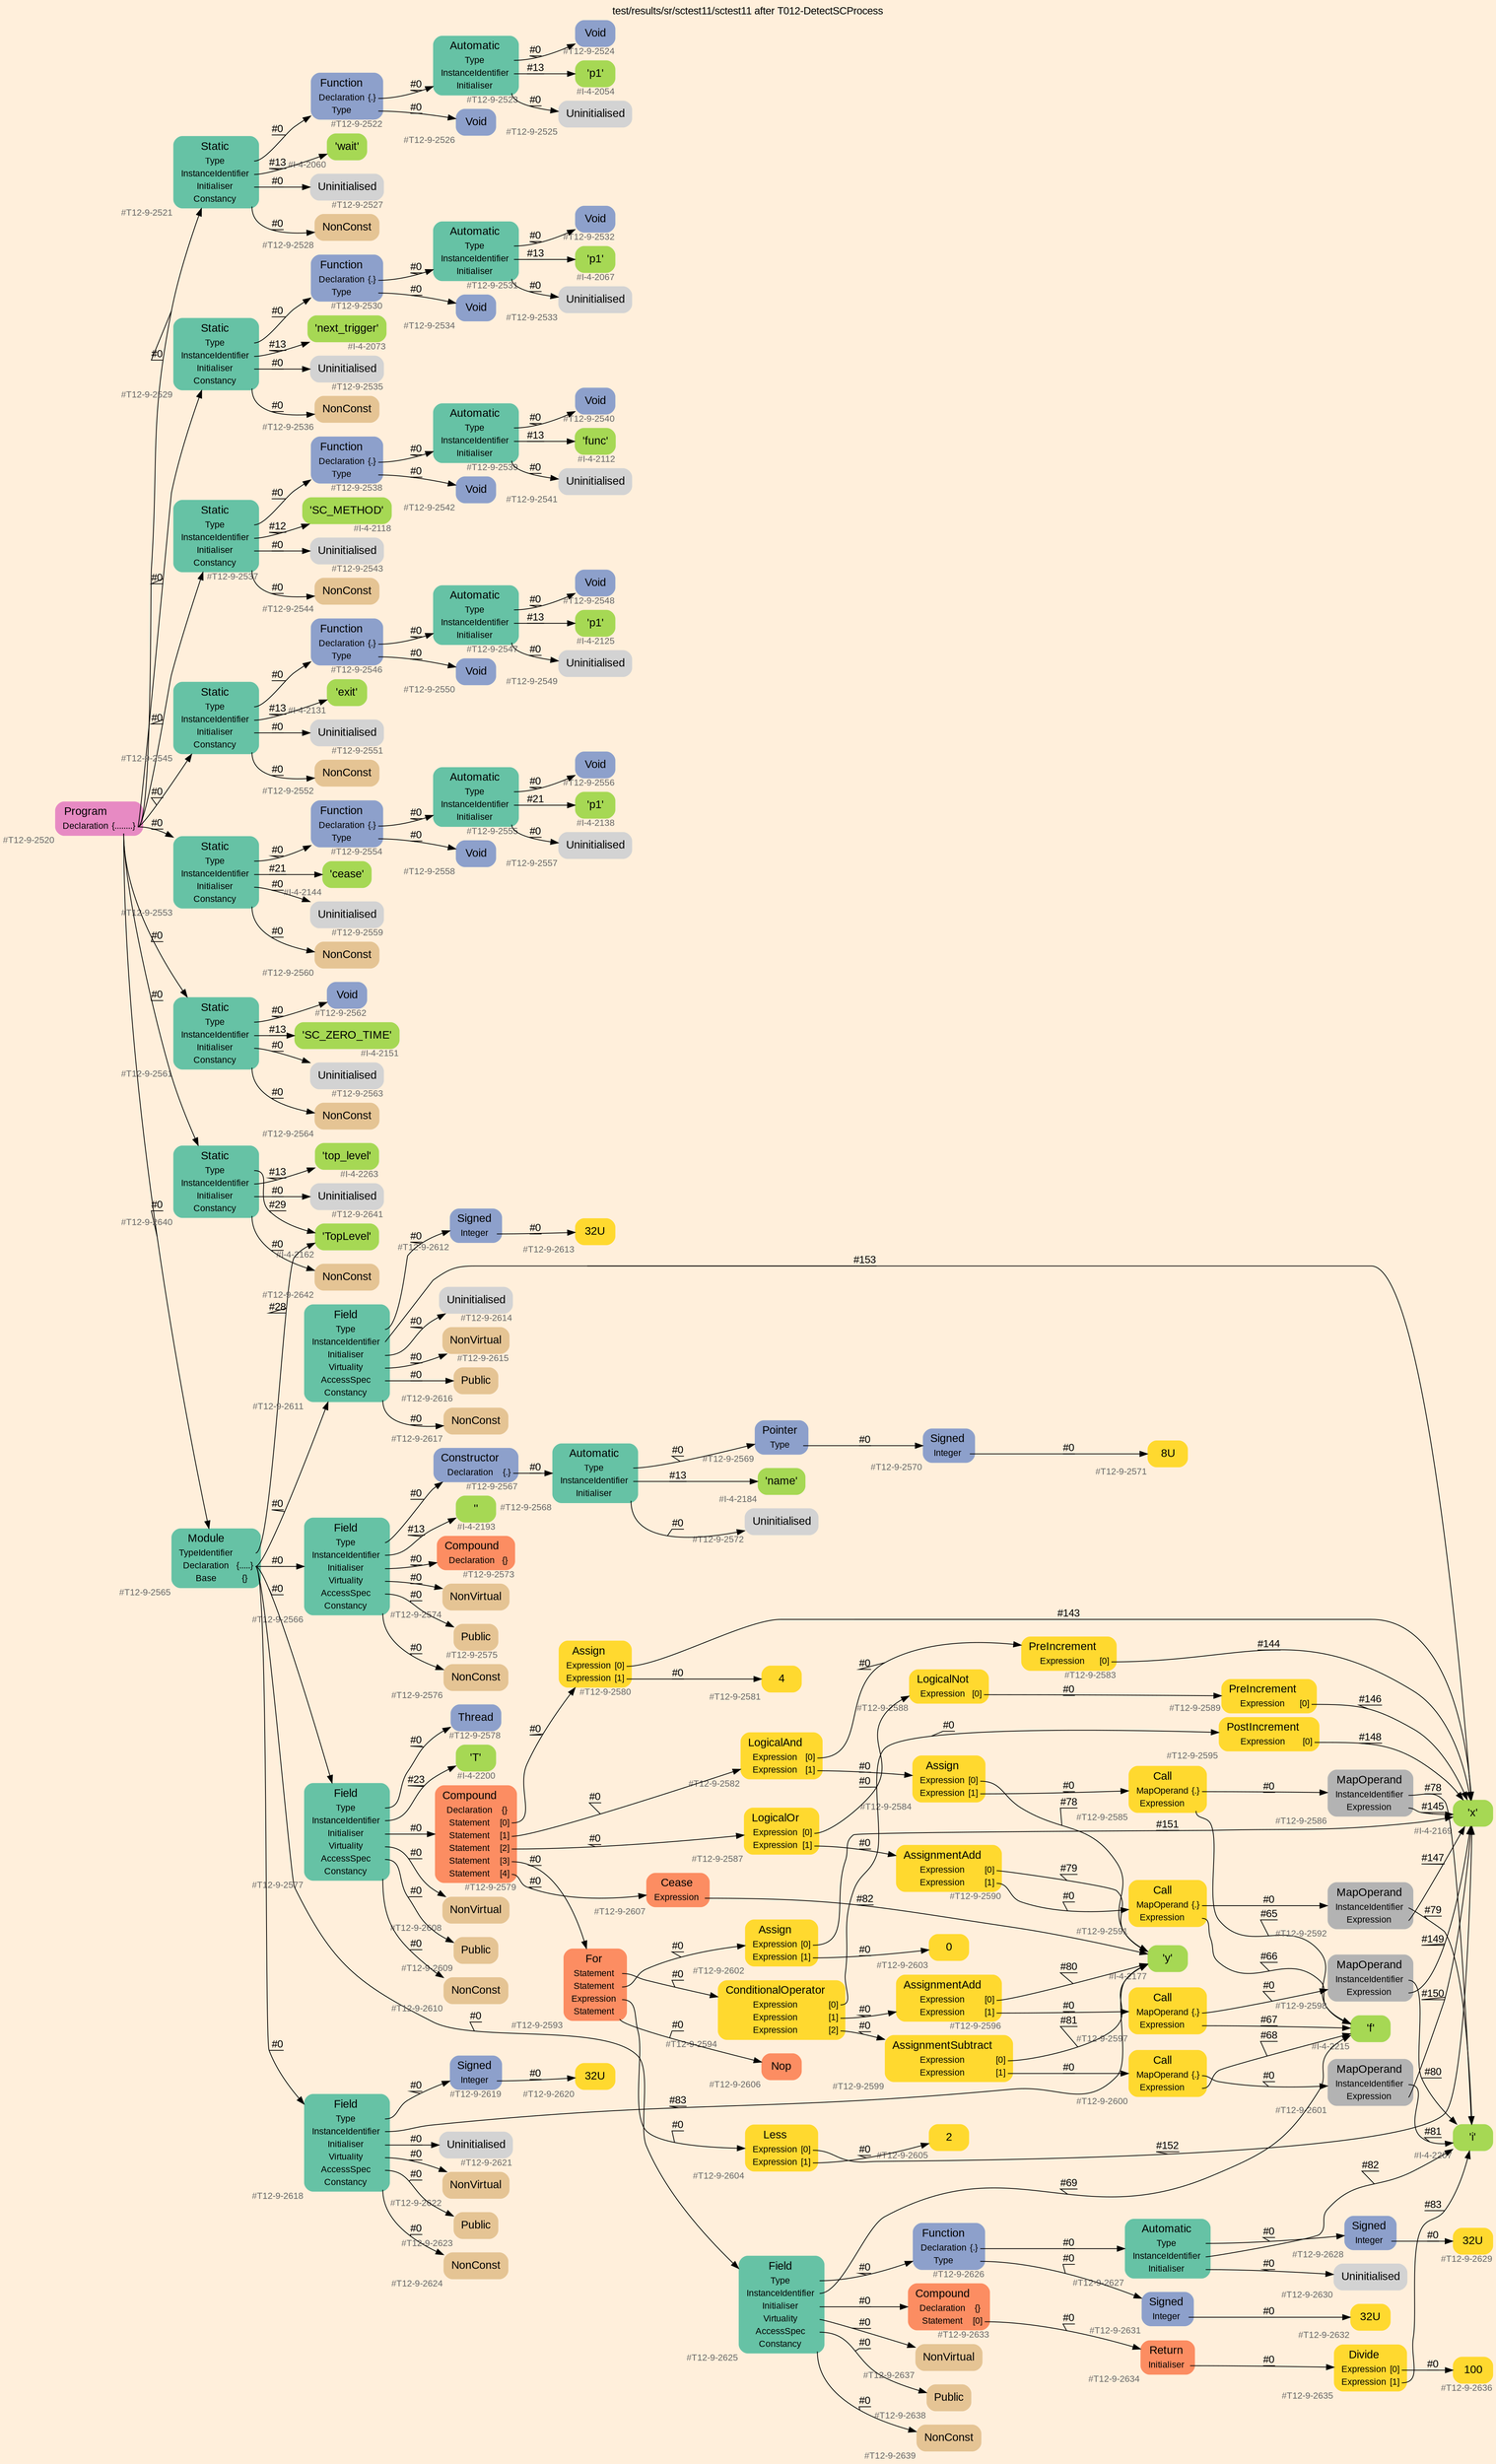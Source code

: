 digraph "test/results/sr/sctest11/sctest11 after T012-DetectSCProcess" {
label = "test/results/sr/sctest11/sctest11 after T012-DetectSCProcess"
labelloc = t
graph [
    rankdir = "LR"
    ranksep = 0.3
    bgcolor = antiquewhite1
    color = black
    fontcolor = black
    fontname = "Arial"
];
node [
    fontname = "Arial"
];
edge [
    fontname = "Arial"
];

// -------------------- node figure --------------------
// -------- block #T12-9-2520 ----------
"#T12-9-2520" [
    fillcolor = "/set28/4"
    xlabel = "#T12-9-2520"
    fontsize = "12"
    fontcolor = grey40
    shape = "plaintext"
    label = <<TABLE BORDER="0" CELLBORDER="0" CELLSPACING="0">
     <TR><TD><FONT COLOR="black" POINT-SIZE="15">Program</FONT></TD></TR>
     <TR><TD><FONT COLOR="black" POINT-SIZE="12">Declaration</FONT></TD><TD PORT="port0"><FONT COLOR="black" POINT-SIZE="12">{........}</FONT></TD></TR>
    </TABLE>>
    style = "rounded,filled"
];

// -------- block #T12-9-2521 ----------
"#T12-9-2521" [
    fillcolor = "/set28/1"
    xlabel = "#T12-9-2521"
    fontsize = "12"
    fontcolor = grey40
    shape = "plaintext"
    label = <<TABLE BORDER="0" CELLBORDER="0" CELLSPACING="0">
     <TR><TD><FONT COLOR="black" POINT-SIZE="15">Static</FONT></TD></TR>
     <TR><TD><FONT COLOR="black" POINT-SIZE="12">Type</FONT></TD><TD PORT="port0"></TD></TR>
     <TR><TD><FONT COLOR="black" POINT-SIZE="12">InstanceIdentifier</FONT></TD><TD PORT="port1"></TD></TR>
     <TR><TD><FONT COLOR="black" POINT-SIZE="12">Initialiser</FONT></TD><TD PORT="port2"></TD></TR>
     <TR><TD><FONT COLOR="black" POINT-SIZE="12">Constancy</FONT></TD><TD PORT="port3"></TD></TR>
    </TABLE>>
    style = "rounded,filled"
];

// -------- block #T12-9-2522 ----------
"#T12-9-2522" [
    fillcolor = "/set28/3"
    xlabel = "#T12-9-2522"
    fontsize = "12"
    fontcolor = grey40
    shape = "plaintext"
    label = <<TABLE BORDER="0" CELLBORDER="0" CELLSPACING="0">
     <TR><TD><FONT COLOR="black" POINT-SIZE="15">Function</FONT></TD></TR>
     <TR><TD><FONT COLOR="black" POINT-SIZE="12">Declaration</FONT></TD><TD PORT="port0"><FONT COLOR="black" POINT-SIZE="12">{.}</FONT></TD></TR>
     <TR><TD><FONT COLOR="black" POINT-SIZE="12">Type</FONT></TD><TD PORT="port1"></TD></TR>
    </TABLE>>
    style = "rounded,filled"
];

// -------- block #T12-9-2523 ----------
"#T12-9-2523" [
    fillcolor = "/set28/1"
    xlabel = "#T12-9-2523"
    fontsize = "12"
    fontcolor = grey40
    shape = "plaintext"
    label = <<TABLE BORDER="0" CELLBORDER="0" CELLSPACING="0">
     <TR><TD><FONT COLOR="black" POINT-SIZE="15">Automatic</FONT></TD></TR>
     <TR><TD><FONT COLOR="black" POINT-SIZE="12">Type</FONT></TD><TD PORT="port0"></TD></TR>
     <TR><TD><FONT COLOR="black" POINT-SIZE="12">InstanceIdentifier</FONT></TD><TD PORT="port1"></TD></TR>
     <TR><TD><FONT COLOR="black" POINT-SIZE="12">Initialiser</FONT></TD><TD PORT="port2"></TD></TR>
    </TABLE>>
    style = "rounded,filled"
];

// -------- block #T12-9-2524 ----------
"#T12-9-2524" [
    fillcolor = "/set28/3"
    xlabel = "#T12-9-2524"
    fontsize = "12"
    fontcolor = grey40
    shape = "plaintext"
    label = <<TABLE BORDER="0" CELLBORDER="0" CELLSPACING="0">
     <TR><TD><FONT COLOR="black" POINT-SIZE="15">Void</FONT></TD></TR>
    </TABLE>>
    style = "rounded,filled"
];

// -------- block #I-4-2054 ----------
"#I-4-2054" [
    fillcolor = "/set28/5"
    xlabel = "#I-4-2054"
    fontsize = "12"
    fontcolor = grey40
    shape = "plaintext"
    label = <<TABLE BORDER="0" CELLBORDER="0" CELLSPACING="0">
     <TR><TD><FONT COLOR="black" POINT-SIZE="15">'p1'</FONT></TD></TR>
    </TABLE>>
    style = "rounded,filled"
];

// -------- block #T12-9-2525 ----------
"#T12-9-2525" [
    xlabel = "#T12-9-2525"
    fontsize = "12"
    fontcolor = grey40
    shape = "plaintext"
    label = <<TABLE BORDER="0" CELLBORDER="0" CELLSPACING="0">
     <TR><TD><FONT COLOR="black" POINT-SIZE="15">Uninitialised</FONT></TD></TR>
    </TABLE>>
    style = "rounded,filled"
];

// -------- block #T12-9-2526 ----------
"#T12-9-2526" [
    fillcolor = "/set28/3"
    xlabel = "#T12-9-2526"
    fontsize = "12"
    fontcolor = grey40
    shape = "plaintext"
    label = <<TABLE BORDER="0" CELLBORDER="0" CELLSPACING="0">
     <TR><TD><FONT COLOR="black" POINT-SIZE="15">Void</FONT></TD></TR>
    </TABLE>>
    style = "rounded,filled"
];

// -------- block #I-4-2060 ----------
"#I-4-2060" [
    fillcolor = "/set28/5"
    xlabel = "#I-4-2060"
    fontsize = "12"
    fontcolor = grey40
    shape = "plaintext"
    label = <<TABLE BORDER="0" CELLBORDER="0" CELLSPACING="0">
     <TR><TD><FONT COLOR="black" POINT-SIZE="15">'wait'</FONT></TD></TR>
    </TABLE>>
    style = "rounded,filled"
];

// -------- block #T12-9-2527 ----------
"#T12-9-2527" [
    xlabel = "#T12-9-2527"
    fontsize = "12"
    fontcolor = grey40
    shape = "plaintext"
    label = <<TABLE BORDER="0" CELLBORDER="0" CELLSPACING="0">
     <TR><TD><FONT COLOR="black" POINT-SIZE="15">Uninitialised</FONT></TD></TR>
    </TABLE>>
    style = "rounded,filled"
];

// -------- block #T12-9-2528 ----------
"#T12-9-2528" [
    fillcolor = "/set28/7"
    xlabel = "#T12-9-2528"
    fontsize = "12"
    fontcolor = grey40
    shape = "plaintext"
    label = <<TABLE BORDER="0" CELLBORDER="0" CELLSPACING="0">
     <TR><TD><FONT COLOR="black" POINT-SIZE="15">NonConst</FONT></TD></TR>
    </TABLE>>
    style = "rounded,filled"
];

// -------- block #T12-9-2529 ----------
"#T12-9-2529" [
    fillcolor = "/set28/1"
    xlabel = "#T12-9-2529"
    fontsize = "12"
    fontcolor = grey40
    shape = "plaintext"
    label = <<TABLE BORDER="0" CELLBORDER="0" CELLSPACING="0">
     <TR><TD><FONT COLOR="black" POINT-SIZE="15">Static</FONT></TD></TR>
     <TR><TD><FONT COLOR="black" POINT-SIZE="12">Type</FONT></TD><TD PORT="port0"></TD></TR>
     <TR><TD><FONT COLOR="black" POINT-SIZE="12">InstanceIdentifier</FONT></TD><TD PORT="port1"></TD></TR>
     <TR><TD><FONT COLOR="black" POINT-SIZE="12">Initialiser</FONT></TD><TD PORT="port2"></TD></TR>
     <TR><TD><FONT COLOR="black" POINT-SIZE="12">Constancy</FONT></TD><TD PORT="port3"></TD></TR>
    </TABLE>>
    style = "rounded,filled"
];

// -------- block #T12-9-2530 ----------
"#T12-9-2530" [
    fillcolor = "/set28/3"
    xlabel = "#T12-9-2530"
    fontsize = "12"
    fontcolor = grey40
    shape = "plaintext"
    label = <<TABLE BORDER="0" CELLBORDER="0" CELLSPACING="0">
     <TR><TD><FONT COLOR="black" POINT-SIZE="15">Function</FONT></TD></TR>
     <TR><TD><FONT COLOR="black" POINT-SIZE="12">Declaration</FONT></TD><TD PORT="port0"><FONT COLOR="black" POINT-SIZE="12">{.}</FONT></TD></TR>
     <TR><TD><FONT COLOR="black" POINT-SIZE="12">Type</FONT></TD><TD PORT="port1"></TD></TR>
    </TABLE>>
    style = "rounded,filled"
];

// -------- block #T12-9-2531 ----------
"#T12-9-2531" [
    fillcolor = "/set28/1"
    xlabel = "#T12-9-2531"
    fontsize = "12"
    fontcolor = grey40
    shape = "plaintext"
    label = <<TABLE BORDER="0" CELLBORDER="0" CELLSPACING="0">
     <TR><TD><FONT COLOR="black" POINT-SIZE="15">Automatic</FONT></TD></TR>
     <TR><TD><FONT COLOR="black" POINT-SIZE="12">Type</FONT></TD><TD PORT="port0"></TD></TR>
     <TR><TD><FONT COLOR="black" POINT-SIZE="12">InstanceIdentifier</FONT></TD><TD PORT="port1"></TD></TR>
     <TR><TD><FONT COLOR="black" POINT-SIZE="12">Initialiser</FONT></TD><TD PORT="port2"></TD></TR>
    </TABLE>>
    style = "rounded,filled"
];

// -------- block #T12-9-2532 ----------
"#T12-9-2532" [
    fillcolor = "/set28/3"
    xlabel = "#T12-9-2532"
    fontsize = "12"
    fontcolor = grey40
    shape = "plaintext"
    label = <<TABLE BORDER="0" CELLBORDER="0" CELLSPACING="0">
     <TR><TD><FONT COLOR="black" POINT-SIZE="15">Void</FONT></TD></TR>
    </TABLE>>
    style = "rounded,filled"
];

// -------- block #I-4-2067 ----------
"#I-4-2067" [
    fillcolor = "/set28/5"
    xlabel = "#I-4-2067"
    fontsize = "12"
    fontcolor = grey40
    shape = "plaintext"
    label = <<TABLE BORDER="0" CELLBORDER="0" CELLSPACING="0">
     <TR><TD><FONT COLOR="black" POINT-SIZE="15">'p1'</FONT></TD></TR>
    </TABLE>>
    style = "rounded,filled"
];

// -------- block #T12-9-2533 ----------
"#T12-9-2533" [
    xlabel = "#T12-9-2533"
    fontsize = "12"
    fontcolor = grey40
    shape = "plaintext"
    label = <<TABLE BORDER="0" CELLBORDER="0" CELLSPACING="0">
     <TR><TD><FONT COLOR="black" POINT-SIZE="15">Uninitialised</FONT></TD></TR>
    </TABLE>>
    style = "rounded,filled"
];

// -------- block #T12-9-2534 ----------
"#T12-9-2534" [
    fillcolor = "/set28/3"
    xlabel = "#T12-9-2534"
    fontsize = "12"
    fontcolor = grey40
    shape = "plaintext"
    label = <<TABLE BORDER="0" CELLBORDER="0" CELLSPACING="0">
     <TR><TD><FONT COLOR="black" POINT-SIZE="15">Void</FONT></TD></TR>
    </TABLE>>
    style = "rounded,filled"
];

// -------- block #I-4-2073 ----------
"#I-4-2073" [
    fillcolor = "/set28/5"
    xlabel = "#I-4-2073"
    fontsize = "12"
    fontcolor = grey40
    shape = "plaintext"
    label = <<TABLE BORDER="0" CELLBORDER="0" CELLSPACING="0">
     <TR><TD><FONT COLOR="black" POINT-SIZE="15">'next_trigger'</FONT></TD></TR>
    </TABLE>>
    style = "rounded,filled"
];

// -------- block #T12-9-2535 ----------
"#T12-9-2535" [
    xlabel = "#T12-9-2535"
    fontsize = "12"
    fontcolor = grey40
    shape = "plaintext"
    label = <<TABLE BORDER="0" CELLBORDER="0" CELLSPACING="0">
     <TR><TD><FONT COLOR="black" POINT-SIZE="15">Uninitialised</FONT></TD></TR>
    </TABLE>>
    style = "rounded,filled"
];

// -------- block #T12-9-2536 ----------
"#T12-9-2536" [
    fillcolor = "/set28/7"
    xlabel = "#T12-9-2536"
    fontsize = "12"
    fontcolor = grey40
    shape = "plaintext"
    label = <<TABLE BORDER="0" CELLBORDER="0" CELLSPACING="0">
     <TR><TD><FONT COLOR="black" POINT-SIZE="15">NonConst</FONT></TD></TR>
    </TABLE>>
    style = "rounded,filled"
];

// -------- block #T12-9-2537 ----------
"#T12-9-2537" [
    fillcolor = "/set28/1"
    xlabel = "#T12-9-2537"
    fontsize = "12"
    fontcolor = grey40
    shape = "plaintext"
    label = <<TABLE BORDER="0" CELLBORDER="0" CELLSPACING="0">
     <TR><TD><FONT COLOR="black" POINT-SIZE="15">Static</FONT></TD></TR>
     <TR><TD><FONT COLOR="black" POINT-SIZE="12">Type</FONT></TD><TD PORT="port0"></TD></TR>
     <TR><TD><FONT COLOR="black" POINT-SIZE="12">InstanceIdentifier</FONT></TD><TD PORT="port1"></TD></TR>
     <TR><TD><FONT COLOR="black" POINT-SIZE="12">Initialiser</FONT></TD><TD PORT="port2"></TD></TR>
     <TR><TD><FONT COLOR="black" POINT-SIZE="12">Constancy</FONT></TD><TD PORT="port3"></TD></TR>
    </TABLE>>
    style = "rounded,filled"
];

// -------- block #T12-9-2538 ----------
"#T12-9-2538" [
    fillcolor = "/set28/3"
    xlabel = "#T12-9-2538"
    fontsize = "12"
    fontcolor = grey40
    shape = "plaintext"
    label = <<TABLE BORDER="0" CELLBORDER="0" CELLSPACING="0">
     <TR><TD><FONT COLOR="black" POINT-SIZE="15">Function</FONT></TD></TR>
     <TR><TD><FONT COLOR="black" POINT-SIZE="12">Declaration</FONT></TD><TD PORT="port0"><FONT COLOR="black" POINT-SIZE="12">{.}</FONT></TD></TR>
     <TR><TD><FONT COLOR="black" POINT-SIZE="12">Type</FONT></TD><TD PORT="port1"></TD></TR>
    </TABLE>>
    style = "rounded,filled"
];

// -------- block #T12-9-2539 ----------
"#T12-9-2539" [
    fillcolor = "/set28/1"
    xlabel = "#T12-9-2539"
    fontsize = "12"
    fontcolor = grey40
    shape = "plaintext"
    label = <<TABLE BORDER="0" CELLBORDER="0" CELLSPACING="0">
     <TR><TD><FONT COLOR="black" POINT-SIZE="15">Automatic</FONT></TD></TR>
     <TR><TD><FONT COLOR="black" POINT-SIZE="12">Type</FONT></TD><TD PORT="port0"></TD></TR>
     <TR><TD><FONT COLOR="black" POINT-SIZE="12">InstanceIdentifier</FONT></TD><TD PORT="port1"></TD></TR>
     <TR><TD><FONT COLOR="black" POINT-SIZE="12">Initialiser</FONT></TD><TD PORT="port2"></TD></TR>
    </TABLE>>
    style = "rounded,filled"
];

// -------- block #T12-9-2540 ----------
"#T12-9-2540" [
    fillcolor = "/set28/3"
    xlabel = "#T12-9-2540"
    fontsize = "12"
    fontcolor = grey40
    shape = "plaintext"
    label = <<TABLE BORDER="0" CELLBORDER="0" CELLSPACING="0">
     <TR><TD><FONT COLOR="black" POINT-SIZE="15">Void</FONT></TD></TR>
    </TABLE>>
    style = "rounded,filled"
];

// -------- block #I-4-2112 ----------
"#I-4-2112" [
    fillcolor = "/set28/5"
    xlabel = "#I-4-2112"
    fontsize = "12"
    fontcolor = grey40
    shape = "plaintext"
    label = <<TABLE BORDER="0" CELLBORDER="0" CELLSPACING="0">
     <TR><TD><FONT COLOR="black" POINT-SIZE="15">'func'</FONT></TD></TR>
    </TABLE>>
    style = "rounded,filled"
];

// -------- block #T12-9-2541 ----------
"#T12-9-2541" [
    xlabel = "#T12-9-2541"
    fontsize = "12"
    fontcolor = grey40
    shape = "plaintext"
    label = <<TABLE BORDER="0" CELLBORDER="0" CELLSPACING="0">
     <TR><TD><FONT COLOR="black" POINT-SIZE="15">Uninitialised</FONT></TD></TR>
    </TABLE>>
    style = "rounded,filled"
];

// -------- block #T12-9-2542 ----------
"#T12-9-2542" [
    fillcolor = "/set28/3"
    xlabel = "#T12-9-2542"
    fontsize = "12"
    fontcolor = grey40
    shape = "plaintext"
    label = <<TABLE BORDER="0" CELLBORDER="0" CELLSPACING="0">
     <TR><TD><FONT COLOR="black" POINT-SIZE="15">Void</FONT></TD></TR>
    </TABLE>>
    style = "rounded,filled"
];

// -------- block #I-4-2118 ----------
"#I-4-2118" [
    fillcolor = "/set28/5"
    xlabel = "#I-4-2118"
    fontsize = "12"
    fontcolor = grey40
    shape = "plaintext"
    label = <<TABLE BORDER="0" CELLBORDER="0" CELLSPACING="0">
     <TR><TD><FONT COLOR="black" POINT-SIZE="15">'SC_METHOD'</FONT></TD></TR>
    </TABLE>>
    style = "rounded,filled"
];

// -------- block #T12-9-2543 ----------
"#T12-9-2543" [
    xlabel = "#T12-9-2543"
    fontsize = "12"
    fontcolor = grey40
    shape = "plaintext"
    label = <<TABLE BORDER="0" CELLBORDER="0" CELLSPACING="0">
     <TR><TD><FONT COLOR="black" POINT-SIZE="15">Uninitialised</FONT></TD></TR>
    </TABLE>>
    style = "rounded,filled"
];

// -------- block #T12-9-2544 ----------
"#T12-9-2544" [
    fillcolor = "/set28/7"
    xlabel = "#T12-9-2544"
    fontsize = "12"
    fontcolor = grey40
    shape = "plaintext"
    label = <<TABLE BORDER="0" CELLBORDER="0" CELLSPACING="0">
     <TR><TD><FONT COLOR="black" POINT-SIZE="15">NonConst</FONT></TD></TR>
    </TABLE>>
    style = "rounded,filled"
];

// -------- block #T12-9-2545 ----------
"#T12-9-2545" [
    fillcolor = "/set28/1"
    xlabel = "#T12-9-2545"
    fontsize = "12"
    fontcolor = grey40
    shape = "plaintext"
    label = <<TABLE BORDER="0" CELLBORDER="0" CELLSPACING="0">
     <TR><TD><FONT COLOR="black" POINT-SIZE="15">Static</FONT></TD></TR>
     <TR><TD><FONT COLOR="black" POINT-SIZE="12">Type</FONT></TD><TD PORT="port0"></TD></TR>
     <TR><TD><FONT COLOR="black" POINT-SIZE="12">InstanceIdentifier</FONT></TD><TD PORT="port1"></TD></TR>
     <TR><TD><FONT COLOR="black" POINT-SIZE="12">Initialiser</FONT></TD><TD PORT="port2"></TD></TR>
     <TR><TD><FONT COLOR="black" POINT-SIZE="12">Constancy</FONT></TD><TD PORT="port3"></TD></TR>
    </TABLE>>
    style = "rounded,filled"
];

// -------- block #T12-9-2546 ----------
"#T12-9-2546" [
    fillcolor = "/set28/3"
    xlabel = "#T12-9-2546"
    fontsize = "12"
    fontcolor = grey40
    shape = "plaintext"
    label = <<TABLE BORDER="0" CELLBORDER="0" CELLSPACING="0">
     <TR><TD><FONT COLOR="black" POINT-SIZE="15">Function</FONT></TD></TR>
     <TR><TD><FONT COLOR="black" POINT-SIZE="12">Declaration</FONT></TD><TD PORT="port0"><FONT COLOR="black" POINT-SIZE="12">{.}</FONT></TD></TR>
     <TR><TD><FONT COLOR="black" POINT-SIZE="12">Type</FONT></TD><TD PORT="port1"></TD></TR>
    </TABLE>>
    style = "rounded,filled"
];

// -------- block #T12-9-2547 ----------
"#T12-9-2547" [
    fillcolor = "/set28/1"
    xlabel = "#T12-9-2547"
    fontsize = "12"
    fontcolor = grey40
    shape = "plaintext"
    label = <<TABLE BORDER="0" CELLBORDER="0" CELLSPACING="0">
     <TR><TD><FONT COLOR="black" POINT-SIZE="15">Automatic</FONT></TD></TR>
     <TR><TD><FONT COLOR="black" POINT-SIZE="12">Type</FONT></TD><TD PORT="port0"></TD></TR>
     <TR><TD><FONT COLOR="black" POINT-SIZE="12">InstanceIdentifier</FONT></TD><TD PORT="port1"></TD></TR>
     <TR><TD><FONT COLOR="black" POINT-SIZE="12">Initialiser</FONT></TD><TD PORT="port2"></TD></TR>
    </TABLE>>
    style = "rounded,filled"
];

// -------- block #T12-9-2548 ----------
"#T12-9-2548" [
    fillcolor = "/set28/3"
    xlabel = "#T12-9-2548"
    fontsize = "12"
    fontcolor = grey40
    shape = "plaintext"
    label = <<TABLE BORDER="0" CELLBORDER="0" CELLSPACING="0">
     <TR><TD><FONT COLOR="black" POINT-SIZE="15">Void</FONT></TD></TR>
    </TABLE>>
    style = "rounded,filled"
];

// -------- block #I-4-2125 ----------
"#I-4-2125" [
    fillcolor = "/set28/5"
    xlabel = "#I-4-2125"
    fontsize = "12"
    fontcolor = grey40
    shape = "plaintext"
    label = <<TABLE BORDER="0" CELLBORDER="0" CELLSPACING="0">
     <TR><TD><FONT COLOR="black" POINT-SIZE="15">'p1'</FONT></TD></TR>
    </TABLE>>
    style = "rounded,filled"
];

// -------- block #T12-9-2549 ----------
"#T12-9-2549" [
    xlabel = "#T12-9-2549"
    fontsize = "12"
    fontcolor = grey40
    shape = "plaintext"
    label = <<TABLE BORDER="0" CELLBORDER="0" CELLSPACING="0">
     <TR><TD><FONT COLOR="black" POINT-SIZE="15">Uninitialised</FONT></TD></TR>
    </TABLE>>
    style = "rounded,filled"
];

// -------- block #T12-9-2550 ----------
"#T12-9-2550" [
    fillcolor = "/set28/3"
    xlabel = "#T12-9-2550"
    fontsize = "12"
    fontcolor = grey40
    shape = "plaintext"
    label = <<TABLE BORDER="0" CELLBORDER="0" CELLSPACING="0">
     <TR><TD><FONT COLOR="black" POINT-SIZE="15">Void</FONT></TD></TR>
    </TABLE>>
    style = "rounded,filled"
];

// -------- block #I-4-2131 ----------
"#I-4-2131" [
    fillcolor = "/set28/5"
    xlabel = "#I-4-2131"
    fontsize = "12"
    fontcolor = grey40
    shape = "plaintext"
    label = <<TABLE BORDER="0" CELLBORDER="0" CELLSPACING="0">
     <TR><TD><FONT COLOR="black" POINT-SIZE="15">'exit'</FONT></TD></TR>
    </TABLE>>
    style = "rounded,filled"
];

// -------- block #T12-9-2551 ----------
"#T12-9-2551" [
    xlabel = "#T12-9-2551"
    fontsize = "12"
    fontcolor = grey40
    shape = "plaintext"
    label = <<TABLE BORDER="0" CELLBORDER="0" CELLSPACING="0">
     <TR><TD><FONT COLOR="black" POINT-SIZE="15">Uninitialised</FONT></TD></TR>
    </TABLE>>
    style = "rounded,filled"
];

// -------- block #T12-9-2552 ----------
"#T12-9-2552" [
    fillcolor = "/set28/7"
    xlabel = "#T12-9-2552"
    fontsize = "12"
    fontcolor = grey40
    shape = "plaintext"
    label = <<TABLE BORDER="0" CELLBORDER="0" CELLSPACING="0">
     <TR><TD><FONT COLOR="black" POINT-SIZE="15">NonConst</FONT></TD></TR>
    </TABLE>>
    style = "rounded,filled"
];

// -------- block #T12-9-2553 ----------
"#T12-9-2553" [
    fillcolor = "/set28/1"
    xlabel = "#T12-9-2553"
    fontsize = "12"
    fontcolor = grey40
    shape = "plaintext"
    label = <<TABLE BORDER="0" CELLBORDER="0" CELLSPACING="0">
     <TR><TD><FONT COLOR="black" POINT-SIZE="15">Static</FONT></TD></TR>
     <TR><TD><FONT COLOR="black" POINT-SIZE="12">Type</FONT></TD><TD PORT="port0"></TD></TR>
     <TR><TD><FONT COLOR="black" POINT-SIZE="12">InstanceIdentifier</FONT></TD><TD PORT="port1"></TD></TR>
     <TR><TD><FONT COLOR="black" POINT-SIZE="12">Initialiser</FONT></TD><TD PORT="port2"></TD></TR>
     <TR><TD><FONT COLOR="black" POINT-SIZE="12">Constancy</FONT></TD><TD PORT="port3"></TD></TR>
    </TABLE>>
    style = "rounded,filled"
];

// -------- block #T12-9-2554 ----------
"#T12-9-2554" [
    fillcolor = "/set28/3"
    xlabel = "#T12-9-2554"
    fontsize = "12"
    fontcolor = grey40
    shape = "plaintext"
    label = <<TABLE BORDER="0" CELLBORDER="0" CELLSPACING="0">
     <TR><TD><FONT COLOR="black" POINT-SIZE="15">Function</FONT></TD></TR>
     <TR><TD><FONT COLOR="black" POINT-SIZE="12">Declaration</FONT></TD><TD PORT="port0"><FONT COLOR="black" POINT-SIZE="12">{.}</FONT></TD></TR>
     <TR><TD><FONT COLOR="black" POINT-SIZE="12">Type</FONT></TD><TD PORT="port1"></TD></TR>
    </TABLE>>
    style = "rounded,filled"
];

// -------- block #T12-9-2555 ----------
"#T12-9-2555" [
    fillcolor = "/set28/1"
    xlabel = "#T12-9-2555"
    fontsize = "12"
    fontcolor = grey40
    shape = "plaintext"
    label = <<TABLE BORDER="0" CELLBORDER="0" CELLSPACING="0">
     <TR><TD><FONT COLOR="black" POINT-SIZE="15">Automatic</FONT></TD></TR>
     <TR><TD><FONT COLOR="black" POINT-SIZE="12">Type</FONT></TD><TD PORT="port0"></TD></TR>
     <TR><TD><FONT COLOR="black" POINT-SIZE="12">InstanceIdentifier</FONT></TD><TD PORT="port1"></TD></TR>
     <TR><TD><FONT COLOR="black" POINT-SIZE="12">Initialiser</FONT></TD><TD PORT="port2"></TD></TR>
    </TABLE>>
    style = "rounded,filled"
];

// -------- block #T12-9-2556 ----------
"#T12-9-2556" [
    fillcolor = "/set28/3"
    xlabel = "#T12-9-2556"
    fontsize = "12"
    fontcolor = grey40
    shape = "plaintext"
    label = <<TABLE BORDER="0" CELLBORDER="0" CELLSPACING="0">
     <TR><TD><FONT COLOR="black" POINT-SIZE="15">Void</FONT></TD></TR>
    </TABLE>>
    style = "rounded,filled"
];

// -------- block #I-4-2138 ----------
"#I-4-2138" [
    fillcolor = "/set28/5"
    xlabel = "#I-4-2138"
    fontsize = "12"
    fontcolor = grey40
    shape = "plaintext"
    label = <<TABLE BORDER="0" CELLBORDER="0" CELLSPACING="0">
     <TR><TD><FONT COLOR="black" POINT-SIZE="15">'p1'</FONT></TD></TR>
    </TABLE>>
    style = "rounded,filled"
];

// -------- block #T12-9-2557 ----------
"#T12-9-2557" [
    xlabel = "#T12-9-2557"
    fontsize = "12"
    fontcolor = grey40
    shape = "plaintext"
    label = <<TABLE BORDER="0" CELLBORDER="0" CELLSPACING="0">
     <TR><TD><FONT COLOR="black" POINT-SIZE="15">Uninitialised</FONT></TD></TR>
    </TABLE>>
    style = "rounded,filled"
];

// -------- block #T12-9-2558 ----------
"#T12-9-2558" [
    fillcolor = "/set28/3"
    xlabel = "#T12-9-2558"
    fontsize = "12"
    fontcolor = grey40
    shape = "plaintext"
    label = <<TABLE BORDER="0" CELLBORDER="0" CELLSPACING="0">
     <TR><TD><FONT COLOR="black" POINT-SIZE="15">Void</FONT></TD></TR>
    </TABLE>>
    style = "rounded,filled"
];

// -------- block #I-4-2144 ----------
"#I-4-2144" [
    fillcolor = "/set28/5"
    xlabel = "#I-4-2144"
    fontsize = "12"
    fontcolor = grey40
    shape = "plaintext"
    label = <<TABLE BORDER="0" CELLBORDER="0" CELLSPACING="0">
     <TR><TD><FONT COLOR="black" POINT-SIZE="15">'cease'</FONT></TD></TR>
    </TABLE>>
    style = "rounded,filled"
];

// -------- block #T12-9-2559 ----------
"#T12-9-2559" [
    xlabel = "#T12-9-2559"
    fontsize = "12"
    fontcolor = grey40
    shape = "plaintext"
    label = <<TABLE BORDER="0" CELLBORDER="0" CELLSPACING="0">
     <TR><TD><FONT COLOR="black" POINT-SIZE="15">Uninitialised</FONT></TD></TR>
    </TABLE>>
    style = "rounded,filled"
];

// -------- block #T12-9-2560 ----------
"#T12-9-2560" [
    fillcolor = "/set28/7"
    xlabel = "#T12-9-2560"
    fontsize = "12"
    fontcolor = grey40
    shape = "plaintext"
    label = <<TABLE BORDER="0" CELLBORDER="0" CELLSPACING="0">
     <TR><TD><FONT COLOR="black" POINT-SIZE="15">NonConst</FONT></TD></TR>
    </TABLE>>
    style = "rounded,filled"
];

// -------- block #T12-9-2561 ----------
"#T12-9-2561" [
    fillcolor = "/set28/1"
    xlabel = "#T12-9-2561"
    fontsize = "12"
    fontcolor = grey40
    shape = "plaintext"
    label = <<TABLE BORDER="0" CELLBORDER="0" CELLSPACING="0">
     <TR><TD><FONT COLOR="black" POINT-SIZE="15">Static</FONT></TD></TR>
     <TR><TD><FONT COLOR="black" POINT-SIZE="12">Type</FONT></TD><TD PORT="port0"></TD></TR>
     <TR><TD><FONT COLOR="black" POINT-SIZE="12">InstanceIdentifier</FONT></TD><TD PORT="port1"></TD></TR>
     <TR><TD><FONT COLOR="black" POINT-SIZE="12">Initialiser</FONT></TD><TD PORT="port2"></TD></TR>
     <TR><TD><FONT COLOR="black" POINT-SIZE="12">Constancy</FONT></TD><TD PORT="port3"></TD></TR>
    </TABLE>>
    style = "rounded,filled"
];

// -------- block #T12-9-2562 ----------
"#T12-9-2562" [
    fillcolor = "/set28/3"
    xlabel = "#T12-9-2562"
    fontsize = "12"
    fontcolor = grey40
    shape = "plaintext"
    label = <<TABLE BORDER="0" CELLBORDER="0" CELLSPACING="0">
     <TR><TD><FONT COLOR="black" POINT-SIZE="15">Void</FONT></TD></TR>
    </TABLE>>
    style = "rounded,filled"
];

// -------- block #I-4-2151 ----------
"#I-4-2151" [
    fillcolor = "/set28/5"
    xlabel = "#I-4-2151"
    fontsize = "12"
    fontcolor = grey40
    shape = "plaintext"
    label = <<TABLE BORDER="0" CELLBORDER="0" CELLSPACING="0">
     <TR><TD><FONT COLOR="black" POINT-SIZE="15">'SC_ZERO_TIME'</FONT></TD></TR>
    </TABLE>>
    style = "rounded,filled"
];

// -------- block #T12-9-2563 ----------
"#T12-9-2563" [
    xlabel = "#T12-9-2563"
    fontsize = "12"
    fontcolor = grey40
    shape = "plaintext"
    label = <<TABLE BORDER="0" CELLBORDER="0" CELLSPACING="0">
     <TR><TD><FONT COLOR="black" POINT-SIZE="15">Uninitialised</FONT></TD></TR>
    </TABLE>>
    style = "rounded,filled"
];

// -------- block #T12-9-2564 ----------
"#T12-9-2564" [
    fillcolor = "/set28/7"
    xlabel = "#T12-9-2564"
    fontsize = "12"
    fontcolor = grey40
    shape = "plaintext"
    label = <<TABLE BORDER="0" CELLBORDER="0" CELLSPACING="0">
     <TR><TD><FONT COLOR="black" POINT-SIZE="15">NonConst</FONT></TD></TR>
    </TABLE>>
    style = "rounded,filled"
];

// -------- block #T12-9-2565 ----------
"#T12-9-2565" [
    fillcolor = "/set28/1"
    xlabel = "#T12-9-2565"
    fontsize = "12"
    fontcolor = grey40
    shape = "plaintext"
    label = <<TABLE BORDER="0" CELLBORDER="0" CELLSPACING="0">
     <TR><TD><FONT COLOR="black" POINT-SIZE="15">Module</FONT></TD></TR>
     <TR><TD><FONT COLOR="black" POINT-SIZE="12">TypeIdentifier</FONT></TD><TD PORT="port0"></TD></TR>
     <TR><TD><FONT COLOR="black" POINT-SIZE="12">Declaration</FONT></TD><TD PORT="port1"><FONT COLOR="black" POINT-SIZE="12">{.....}</FONT></TD></TR>
     <TR><TD><FONT COLOR="black" POINT-SIZE="12">Base</FONT></TD><TD PORT="port2"><FONT COLOR="black" POINT-SIZE="12">{}</FONT></TD></TR>
    </TABLE>>
    style = "rounded,filled"
];

// -------- block #I-4-2162 ----------
"#I-4-2162" [
    fillcolor = "/set28/5"
    xlabel = "#I-4-2162"
    fontsize = "12"
    fontcolor = grey40
    shape = "plaintext"
    label = <<TABLE BORDER="0" CELLBORDER="0" CELLSPACING="0">
     <TR><TD><FONT COLOR="black" POINT-SIZE="15">'TopLevel'</FONT></TD></TR>
    </TABLE>>
    style = "rounded,filled"
];

// -------- block #T12-9-2566 ----------
"#T12-9-2566" [
    fillcolor = "/set28/1"
    xlabel = "#T12-9-2566"
    fontsize = "12"
    fontcolor = grey40
    shape = "plaintext"
    label = <<TABLE BORDER="0" CELLBORDER="0" CELLSPACING="0">
     <TR><TD><FONT COLOR="black" POINT-SIZE="15">Field</FONT></TD></TR>
     <TR><TD><FONT COLOR="black" POINT-SIZE="12">Type</FONT></TD><TD PORT="port0"></TD></TR>
     <TR><TD><FONT COLOR="black" POINT-SIZE="12">InstanceIdentifier</FONT></TD><TD PORT="port1"></TD></TR>
     <TR><TD><FONT COLOR="black" POINT-SIZE="12">Initialiser</FONT></TD><TD PORT="port2"></TD></TR>
     <TR><TD><FONT COLOR="black" POINT-SIZE="12">Virtuality</FONT></TD><TD PORT="port3"></TD></TR>
     <TR><TD><FONT COLOR="black" POINT-SIZE="12">AccessSpec</FONT></TD><TD PORT="port4"></TD></TR>
     <TR><TD><FONT COLOR="black" POINT-SIZE="12">Constancy</FONT></TD><TD PORT="port5"></TD></TR>
    </TABLE>>
    style = "rounded,filled"
];

// -------- block #T12-9-2567 ----------
"#T12-9-2567" [
    fillcolor = "/set28/3"
    xlabel = "#T12-9-2567"
    fontsize = "12"
    fontcolor = grey40
    shape = "plaintext"
    label = <<TABLE BORDER="0" CELLBORDER="0" CELLSPACING="0">
     <TR><TD><FONT COLOR="black" POINT-SIZE="15">Constructor</FONT></TD></TR>
     <TR><TD><FONT COLOR="black" POINT-SIZE="12">Declaration</FONT></TD><TD PORT="port0"><FONT COLOR="black" POINT-SIZE="12">{.}</FONT></TD></TR>
    </TABLE>>
    style = "rounded,filled"
];

// -------- block #T12-9-2568 ----------
"#T12-9-2568" [
    fillcolor = "/set28/1"
    xlabel = "#T12-9-2568"
    fontsize = "12"
    fontcolor = grey40
    shape = "plaintext"
    label = <<TABLE BORDER="0" CELLBORDER="0" CELLSPACING="0">
     <TR><TD><FONT COLOR="black" POINT-SIZE="15">Automatic</FONT></TD></TR>
     <TR><TD><FONT COLOR="black" POINT-SIZE="12">Type</FONT></TD><TD PORT="port0"></TD></TR>
     <TR><TD><FONT COLOR="black" POINT-SIZE="12">InstanceIdentifier</FONT></TD><TD PORT="port1"></TD></TR>
     <TR><TD><FONT COLOR="black" POINT-SIZE="12">Initialiser</FONT></TD><TD PORT="port2"></TD></TR>
    </TABLE>>
    style = "rounded,filled"
];

// -------- block #T12-9-2569 ----------
"#T12-9-2569" [
    fillcolor = "/set28/3"
    xlabel = "#T12-9-2569"
    fontsize = "12"
    fontcolor = grey40
    shape = "plaintext"
    label = <<TABLE BORDER="0" CELLBORDER="0" CELLSPACING="0">
     <TR><TD><FONT COLOR="black" POINT-SIZE="15">Pointer</FONT></TD></TR>
     <TR><TD><FONT COLOR="black" POINT-SIZE="12">Type</FONT></TD><TD PORT="port0"></TD></TR>
    </TABLE>>
    style = "rounded,filled"
];

// -------- block #T12-9-2570 ----------
"#T12-9-2570" [
    fillcolor = "/set28/3"
    xlabel = "#T12-9-2570"
    fontsize = "12"
    fontcolor = grey40
    shape = "plaintext"
    label = <<TABLE BORDER="0" CELLBORDER="0" CELLSPACING="0">
     <TR><TD><FONT COLOR="black" POINT-SIZE="15">Signed</FONT></TD></TR>
     <TR><TD><FONT COLOR="black" POINT-SIZE="12">Integer</FONT></TD><TD PORT="port0"></TD></TR>
    </TABLE>>
    style = "rounded,filled"
];

// -------- block #T12-9-2571 ----------
"#T12-9-2571" [
    fillcolor = "/set28/6"
    xlabel = "#T12-9-2571"
    fontsize = "12"
    fontcolor = grey40
    shape = "plaintext"
    label = <<TABLE BORDER="0" CELLBORDER="0" CELLSPACING="0">
     <TR><TD><FONT COLOR="black" POINT-SIZE="15">8U</FONT></TD></TR>
    </TABLE>>
    style = "rounded,filled"
];

// -------- block #I-4-2184 ----------
"#I-4-2184" [
    fillcolor = "/set28/5"
    xlabel = "#I-4-2184"
    fontsize = "12"
    fontcolor = grey40
    shape = "plaintext"
    label = <<TABLE BORDER="0" CELLBORDER="0" CELLSPACING="0">
     <TR><TD><FONT COLOR="black" POINT-SIZE="15">'name'</FONT></TD></TR>
    </TABLE>>
    style = "rounded,filled"
];

// -------- block #T12-9-2572 ----------
"#T12-9-2572" [
    xlabel = "#T12-9-2572"
    fontsize = "12"
    fontcolor = grey40
    shape = "plaintext"
    label = <<TABLE BORDER="0" CELLBORDER="0" CELLSPACING="0">
     <TR><TD><FONT COLOR="black" POINT-SIZE="15">Uninitialised</FONT></TD></TR>
    </TABLE>>
    style = "rounded,filled"
];

// -------- block #I-4-2193 ----------
"#I-4-2193" [
    fillcolor = "/set28/5"
    xlabel = "#I-4-2193"
    fontsize = "12"
    fontcolor = grey40
    shape = "plaintext"
    label = <<TABLE BORDER="0" CELLBORDER="0" CELLSPACING="0">
     <TR><TD><FONT COLOR="black" POINT-SIZE="15">''</FONT></TD></TR>
    </TABLE>>
    style = "rounded,filled"
];

// -------- block #T12-9-2573 ----------
"#T12-9-2573" [
    fillcolor = "/set28/2"
    xlabel = "#T12-9-2573"
    fontsize = "12"
    fontcolor = grey40
    shape = "plaintext"
    label = <<TABLE BORDER="0" CELLBORDER="0" CELLSPACING="0">
     <TR><TD><FONT COLOR="black" POINT-SIZE="15">Compound</FONT></TD></TR>
     <TR><TD><FONT COLOR="black" POINT-SIZE="12">Declaration</FONT></TD><TD PORT="port0"><FONT COLOR="black" POINT-SIZE="12">{}</FONT></TD></TR>
    </TABLE>>
    style = "rounded,filled"
];

// -------- block #T12-9-2574 ----------
"#T12-9-2574" [
    fillcolor = "/set28/7"
    xlabel = "#T12-9-2574"
    fontsize = "12"
    fontcolor = grey40
    shape = "plaintext"
    label = <<TABLE BORDER="0" CELLBORDER="0" CELLSPACING="0">
     <TR><TD><FONT COLOR="black" POINT-SIZE="15">NonVirtual</FONT></TD></TR>
    </TABLE>>
    style = "rounded,filled"
];

// -------- block #T12-9-2575 ----------
"#T12-9-2575" [
    fillcolor = "/set28/7"
    xlabel = "#T12-9-2575"
    fontsize = "12"
    fontcolor = grey40
    shape = "plaintext"
    label = <<TABLE BORDER="0" CELLBORDER="0" CELLSPACING="0">
     <TR><TD><FONT COLOR="black" POINT-SIZE="15">Public</FONT></TD></TR>
    </TABLE>>
    style = "rounded,filled"
];

// -------- block #T12-9-2576 ----------
"#T12-9-2576" [
    fillcolor = "/set28/7"
    xlabel = "#T12-9-2576"
    fontsize = "12"
    fontcolor = grey40
    shape = "plaintext"
    label = <<TABLE BORDER="0" CELLBORDER="0" CELLSPACING="0">
     <TR><TD><FONT COLOR="black" POINT-SIZE="15">NonConst</FONT></TD></TR>
    </TABLE>>
    style = "rounded,filled"
];

// -------- block #T12-9-2577 ----------
"#T12-9-2577" [
    fillcolor = "/set28/1"
    xlabel = "#T12-9-2577"
    fontsize = "12"
    fontcolor = grey40
    shape = "plaintext"
    label = <<TABLE BORDER="0" CELLBORDER="0" CELLSPACING="0">
     <TR><TD><FONT COLOR="black" POINT-SIZE="15">Field</FONT></TD></TR>
     <TR><TD><FONT COLOR="black" POINT-SIZE="12">Type</FONT></TD><TD PORT="port0"></TD></TR>
     <TR><TD><FONT COLOR="black" POINT-SIZE="12">InstanceIdentifier</FONT></TD><TD PORT="port1"></TD></TR>
     <TR><TD><FONT COLOR="black" POINT-SIZE="12">Initialiser</FONT></TD><TD PORT="port2"></TD></TR>
     <TR><TD><FONT COLOR="black" POINT-SIZE="12">Virtuality</FONT></TD><TD PORT="port3"></TD></TR>
     <TR><TD><FONT COLOR="black" POINT-SIZE="12">AccessSpec</FONT></TD><TD PORT="port4"></TD></TR>
     <TR><TD><FONT COLOR="black" POINT-SIZE="12">Constancy</FONT></TD><TD PORT="port5"></TD></TR>
    </TABLE>>
    style = "rounded,filled"
];

// -------- block #T12-9-2578 ----------
"#T12-9-2578" [
    fillcolor = "/set28/3"
    xlabel = "#T12-9-2578"
    fontsize = "12"
    fontcolor = grey40
    shape = "plaintext"
    label = <<TABLE BORDER="0" CELLBORDER="0" CELLSPACING="0">
     <TR><TD><FONT COLOR="black" POINT-SIZE="15">Thread</FONT></TD></TR>
    </TABLE>>
    style = "rounded,filled"
];

// -------- block #I-4-2200 ----------
"#I-4-2200" [
    fillcolor = "/set28/5"
    xlabel = "#I-4-2200"
    fontsize = "12"
    fontcolor = grey40
    shape = "plaintext"
    label = <<TABLE BORDER="0" CELLBORDER="0" CELLSPACING="0">
     <TR><TD><FONT COLOR="black" POINT-SIZE="15">'T'</FONT></TD></TR>
    </TABLE>>
    style = "rounded,filled"
];

// -------- block #T12-9-2579 ----------
"#T12-9-2579" [
    fillcolor = "/set28/2"
    xlabel = "#T12-9-2579"
    fontsize = "12"
    fontcolor = grey40
    shape = "plaintext"
    label = <<TABLE BORDER="0" CELLBORDER="0" CELLSPACING="0">
     <TR><TD><FONT COLOR="black" POINT-SIZE="15">Compound</FONT></TD></TR>
     <TR><TD><FONT COLOR="black" POINT-SIZE="12">Declaration</FONT></TD><TD PORT="port0"><FONT COLOR="black" POINT-SIZE="12">{}</FONT></TD></TR>
     <TR><TD><FONT COLOR="black" POINT-SIZE="12">Statement</FONT></TD><TD PORT="port1"><FONT COLOR="black" POINT-SIZE="12">[0]</FONT></TD></TR>
     <TR><TD><FONT COLOR="black" POINT-SIZE="12">Statement</FONT></TD><TD PORT="port2"><FONT COLOR="black" POINT-SIZE="12">[1]</FONT></TD></TR>
     <TR><TD><FONT COLOR="black" POINT-SIZE="12">Statement</FONT></TD><TD PORT="port3"><FONT COLOR="black" POINT-SIZE="12">[2]</FONT></TD></TR>
     <TR><TD><FONT COLOR="black" POINT-SIZE="12">Statement</FONT></TD><TD PORT="port4"><FONT COLOR="black" POINT-SIZE="12">[3]</FONT></TD></TR>
     <TR><TD><FONT COLOR="black" POINT-SIZE="12">Statement</FONT></TD><TD PORT="port5"><FONT COLOR="black" POINT-SIZE="12">[4]</FONT></TD></TR>
    </TABLE>>
    style = "rounded,filled"
];

// -------- block #T12-9-2580 ----------
"#T12-9-2580" [
    fillcolor = "/set28/6"
    xlabel = "#T12-9-2580"
    fontsize = "12"
    fontcolor = grey40
    shape = "plaintext"
    label = <<TABLE BORDER="0" CELLBORDER="0" CELLSPACING="0">
     <TR><TD><FONT COLOR="black" POINT-SIZE="15">Assign</FONT></TD></TR>
     <TR><TD><FONT COLOR="black" POINT-SIZE="12">Expression</FONT></TD><TD PORT="port0"><FONT COLOR="black" POINT-SIZE="12">[0]</FONT></TD></TR>
     <TR><TD><FONT COLOR="black" POINT-SIZE="12">Expression</FONT></TD><TD PORT="port1"><FONT COLOR="black" POINT-SIZE="12">[1]</FONT></TD></TR>
    </TABLE>>
    style = "rounded,filled"
];

// -------- block #I-4-2169 ----------
"#I-4-2169" [
    fillcolor = "/set28/5"
    xlabel = "#I-4-2169"
    fontsize = "12"
    fontcolor = grey40
    shape = "plaintext"
    label = <<TABLE BORDER="0" CELLBORDER="0" CELLSPACING="0">
     <TR><TD><FONT COLOR="black" POINT-SIZE="15">'x'</FONT></TD></TR>
    </TABLE>>
    style = "rounded,filled"
];

// -------- block #T12-9-2581 ----------
"#T12-9-2581" [
    fillcolor = "/set28/6"
    xlabel = "#T12-9-2581"
    fontsize = "12"
    fontcolor = grey40
    shape = "plaintext"
    label = <<TABLE BORDER="0" CELLBORDER="0" CELLSPACING="0">
     <TR><TD><FONT COLOR="black" POINT-SIZE="15">4</FONT></TD></TR>
    </TABLE>>
    style = "rounded,filled"
];

// -------- block #T12-9-2582 ----------
"#T12-9-2582" [
    fillcolor = "/set28/6"
    xlabel = "#T12-9-2582"
    fontsize = "12"
    fontcolor = grey40
    shape = "plaintext"
    label = <<TABLE BORDER="0" CELLBORDER="0" CELLSPACING="0">
     <TR><TD><FONT COLOR="black" POINT-SIZE="15">LogicalAnd</FONT></TD></TR>
     <TR><TD><FONT COLOR="black" POINT-SIZE="12">Expression</FONT></TD><TD PORT="port0"><FONT COLOR="black" POINT-SIZE="12">[0]</FONT></TD></TR>
     <TR><TD><FONT COLOR="black" POINT-SIZE="12">Expression</FONT></TD><TD PORT="port1"><FONT COLOR="black" POINT-SIZE="12">[1]</FONT></TD></TR>
    </TABLE>>
    style = "rounded,filled"
];

// -------- block #T12-9-2583 ----------
"#T12-9-2583" [
    fillcolor = "/set28/6"
    xlabel = "#T12-9-2583"
    fontsize = "12"
    fontcolor = grey40
    shape = "plaintext"
    label = <<TABLE BORDER="0" CELLBORDER="0" CELLSPACING="0">
     <TR><TD><FONT COLOR="black" POINT-SIZE="15">PreIncrement</FONT></TD></TR>
     <TR><TD><FONT COLOR="black" POINT-SIZE="12">Expression</FONT></TD><TD PORT="port0"><FONT COLOR="black" POINT-SIZE="12">[0]</FONT></TD></TR>
    </TABLE>>
    style = "rounded,filled"
];

// -------- block #T12-9-2584 ----------
"#T12-9-2584" [
    fillcolor = "/set28/6"
    xlabel = "#T12-9-2584"
    fontsize = "12"
    fontcolor = grey40
    shape = "plaintext"
    label = <<TABLE BORDER="0" CELLBORDER="0" CELLSPACING="0">
     <TR><TD><FONT COLOR="black" POINT-SIZE="15">Assign</FONT></TD></TR>
     <TR><TD><FONT COLOR="black" POINT-SIZE="12">Expression</FONT></TD><TD PORT="port0"><FONT COLOR="black" POINT-SIZE="12">[0]</FONT></TD></TR>
     <TR><TD><FONT COLOR="black" POINT-SIZE="12">Expression</FONT></TD><TD PORT="port1"><FONT COLOR="black" POINT-SIZE="12">[1]</FONT></TD></TR>
    </TABLE>>
    style = "rounded,filled"
];

// -------- block #I-4-2177 ----------
"#I-4-2177" [
    fillcolor = "/set28/5"
    xlabel = "#I-4-2177"
    fontsize = "12"
    fontcolor = grey40
    shape = "plaintext"
    label = <<TABLE BORDER="0" CELLBORDER="0" CELLSPACING="0">
     <TR><TD><FONT COLOR="black" POINT-SIZE="15">'y'</FONT></TD></TR>
    </TABLE>>
    style = "rounded,filled"
];

// -------- block #T12-9-2585 ----------
"#T12-9-2585" [
    fillcolor = "/set28/6"
    xlabel = "#T12-9-2585"
    fontsize = "12"
    fontcolor = grey40
    shape = "plaintext"
    label = <<TABLE BORDER="0" CELLBORDER="0" CELLSPACING="0">
     <TR><TD><FONT COLOR="black" POINT-SIZE="15">Call</FONT></TD></TR>
     <TR><TD><FONT COLOR="black" POINT-SIZE="12">MapOperand</FONT></TD><TD PORT="port0"><FONT COLOR="black" POINT-SIZE="12">{.}</FONT></TD></TR>
     <TR><TD><FONT COLOR="black" POINT-SIZE="12">Expression</FONT></TD><TD PORT="port1"></TD></TR>
    </TABLE>>
    style = "rounded,filled"
];

// -------- block #T12-9-2586 ----------
"#T12-9-2586" [
    fillcolor = "/set28/8"
    xlabel = "#T12-9-2586"
    fontsize = "12"
    fontcolor = grey40
    shape = "plaintext"
    label = <<TABLE BORDER="0" CELLBORDER="0" CELLSPACING="0">
     <TR><TD><FONT COLOR="black" POINT-SIZE="15">MapOperand</FONT></TD></TR>
     <TR><TD><FONT COLOR="black" POINT-SIZE="12">InstanceIdentifier</FONT></TD><TD PORT="port0"></TD></TR>
     <TR><TD><FONT COLOR="black" POINT-SIZE="12">Expression</FONT></TD><TD PORT="port1"></TD></TR>
    </TABLE>>
    style = "rounded,filled"
];

// -------- block #I-4-2207 ----------
"#I-4-2207" [
    fillcolor = "/set28/5"
    xlabel = "#I-4-2207"
    fontsize = "12"
    fontcolor = grey40
    shape = "plaintext"
    label = <<TABLE BORDER="0" CELLBORDER="0" CELLSPACING="0">
     <TR><TD><FONT COLOR="black" POINT-SIZE="15">'i'</FONT></TD></TR>
    </TABLE>>
    style = "rounded,filled"
];

// -------- block #I-4-2215 ----------
"#I-4-2215" [
    fillcolor = "/set28/5"
    xlabel = "#I-4-2215"
    fontsize = "12"
    fontcolor = grey40
    shape = "plaintext"
    label = <<TABLE BORDER="0" CELLBORDER="0" CELLSPACING="0">
     <TR><TD><FONT COLOR="black" POINT-SIZE="15">'f'</FONT></TD></TR>
    </TABLE>>
    style = "rounded,filled"
];

// -------- block #T12-9-2587 ----------
"#T12-9-2587" [
    fillcolor = "/set28/6"
    xlabel = "#T12-9-2587"
    fontsize = "12"
    fontcolor = grey40
    shape = "plaintext"
    label = <<TABLE BORDER="0" CELLBORDER="0" CELLSPACING="0">
     <TR><TD><FONT COLOR="black" POINT-SIZE="15">LogicalOr</FONT></TD></TR>
     <TR><TD><FONT COLOR="black" POINT-SIZE="12">Expression</FONT></TD><TD PORT="port0"><FONT COLOR="black" POINT-SIZE="12">[0]</FONT></TD></TR>
     <TR><TD><FONT COLOR="black" POINT-SIZE="12">Expression</FONT></TD><TD PORT="port1"><FONT COLOR="black" POINT-SIZE="12">[1]</FONT></TD></TR>
    </TABLE>>
    style = "rounded,filled"
];

// -------- block #T12-9-2588 ----------
"#T12-9-2588" [
    fillcolor = "/set28/6"
    xlabel = "#T12-9-2588"
    fontsize = "12"
    fontcolor = grey40
    shape = "plaintext"
    label = <<TABLE BORDER="0" CELLBORDER="0" CELLSPACING="0">
     <TR><TD><FONT COLOR="black" POINT-SIZE="15">LogicalNot</FONT></TD></TR>
     <TR><TD><FONT COLOR="black" POINT-SIZE="12">Expression</FONT></TD><TD PORT="port0"><FONT COLOR="black" POINT-SIZE="12">[0]</FONT></TD></TR>
    </TABLE>>
    style = "rounded,filled"
];

// -------- block #T12-9-2589 ----------
"#T12-9-2589" [
    fillcolor = "/set28/6"
    xlabel = "#T12-9-2589"
    fontsize = "12"
    fontcolor = grey40
    shape = "plaintext"
    label = <<TABLE BORDER="0" CELLBORDER="0" CELLSPACING="0">
     <TR><TD><FONT COLOR="black" POINT-SIZE="15">PreIncrement</FONT></TD></TR>
     <TR><TD><FONT COLOR="black" POINT-SIZE="12">Expression</FONT></TD><TD PORT="port0"><FONT COLOR="black" POINT-SIZE="12">[0]</FONT></TD></TR>
    </TABLE>>
    style = "rounded,filled"
];

// -------- block #T12-9-2590 ----------
"#T12-9-2590" [
    fillcolor = "/set28/6"
    xlabel = "#T12-9-2590"
    fontsize = "12"
    fontcolor = grey40
    shape = "plaintext"
    label = <<TABLE BORDER="0" CELLBORDER="0" CELLSPACING="0">
     <TR><TD><FONT COLOR="black" POINT-SIZE="15">AssignmentAdd</FONT></TD></TR>
     <TR><TD><FONT COLOR="black" POINT-SIZE="12">Expression</FONT></TD><TD PORT="port0"><FONT COLOR="black" POINT-SIZE="12">[0]</FONT></TD></TR>
     <TR><TD><FONT COLOR="black" POINT-SIZE="12">Expression</FONT></TD><TD PORT="port1"><FONT COLOR="black" POINT-SIZE="12">[1]</FONT></TD></TR>
    </TABLE>>
    style = "rounded,filled"
];

// -------- block #T12-9-2591 ----------
"#T12-9-2591" [
    fillcolor = "/set28/6"
    xlabel = "#T12-9-2591"
    fontsize = "12"
    fontcolor = grey40
    shape = "plaintext"
    label = <<TABLE BORDER="0" CELLBORDER="0" CELLSPACING="0">
     <TR><TD><FONT COLOR="black" POINT-SIZE="15">Call</FONT></TD></TR>
     <TR><TD><FONT COLOR="black" POINT-SIZE="12">MapOperand</FONT></TD><TD PORT="port0"><FONT COLOR="black" POINT-SIZE="12">{.}</FONT></TD></TR>
     <TR><TD><FONT COLOR="black" POINT-SIZE="12">Expression</FONT></TD><TD PORT="port1"></TD></TR>
    </TABLE>>
    style = "rounded,filled"
];

// -------- block #T12-9-2592 ----------
"#T12-9-2592" [
    fillcolor = "/set28/8"
    xlabel = "#T12-9-2592"
    fontsize = "12"
    fontcolor = grey40
    shape = "plaintext"
    label = <<TABLE BORDER="0" CELLBORDER="0" CELLSPACING="0">
     <TR><TD><FONT COLOR="black" POINT-SIZE="15">MapOperand</FONT></TD></TR>
     <TR><TD><FONT COLOR="black" POINT-SIZE="12">InstanceIdentifier</FONT></TD><TD PORT="port0"></TD></TR>
     <TR><TD><FONT COLOR="black" POINT-SIZE="12">Expression</FONT></TD><TD PORT="port1"></TD></TR>
    </TABLE>>
    style = "rounded,filled"
];

// -------- block #T12-9-2593 ----------
"#T12-9-2593" [
    fillcolor = "/set28/2"
    xlabel = "#T12-9-2593"
    fontsize = "12"
    fontcolor = grey40
    shape = "plaintext"
    label = <<TABLE BORDER="0" CELLBORDER="0" CELLSPACING="0">
     <TR><TD><FONT COLOR="black" POINT-SIZE="15">For</FONT></TD></TR>
     <TR><TD><FONT COLOR="black" POINT-SIZE="12">Statement</FONT></TD><TD PORT="port0"></TD></TR>
     <TR><TD><FONT COLOR="black" POINT-SIZE="12">Statement</FONT></TD><TD PORT="port1"></TD></TR>
     <TR><TD><FONT COLOR="black" POINT-SIZE="12">Expression</FONT></TD><TD PORT="port2"></TD></TR>
     <TR><TD><FONT COLOR="black" POINT-SIZE="12">Statement</FONT></TD><TD PORT="port3"></TD></TR>
    </TABLE>>
    style = "rounded,filled"
];

// -------- block #T12-9-2594 ----------
"#T12-9-2594" [
    fillcolor = "/set28/6"
    xlabel = "#T12-9-2594"
    fontsize = "12"
    fontcolor = grey40
    shape = "plaintext"
    label = <<TABLE BORDER="0" CELLBORDER="0" CELLSPACING="0">
     <TR><TD><FONT COLOR="black" POINT-SIZE="15">ConditionalOperator</FONT></TD></TR>
     <TR><TD><FONT COLOR="black" POINT-SIZE="12">Expression</FONT></TD><TD PORT="port0"><FONT COLOR="black" POINT-SIZE="12">[0]</FONT></TD></TR>
     <TR><TD><FONT COLOR="black" POINT-SIZE="12">Expression</FONT></TD><TD PORT="port1"><FONT COLOR="black" POINT-SIZE="12">[1]</FONT></TD></TR>
     <TR><TD><FONT COLOR="black" POINT-SIZE="12">Expression</FONT></TD><TD PORT="port2"><FONT COLOR="black" POINT-SIZE="12">[2]</FONT></TD></TR>
    </TABLE>>
    style = "rounded,filled"
];

// -------- block #T12-9-2595 ----------
"#T12-9-2595" [
    fillcolor = "/set28/6"
    xlabel = "#T12-9-2595"
    fontsize = "12"
    fontcolor = grey40
    shape = "plaintext"
    label = <<TABLE BORDER="0" CELLBORDER="0" CELLSPACING="0">
     <TR><TD><FONT COLOR="black" POINT-SIZE="15">PostIncrement</FONT></TD></TR>
     <TR><TD><FONT COLOR="black" POINT-SIZE="12">Expression</FONT></TD><TD PORT="port0"><FONT COLOR="black" POINT-SIZE="12">[0]</FONT></TD></TR>
    </TABLE>>
    style = "rounded,filled"
];

// -------- block #T12-9-2596 ----------
"#T12-9-2596" [
    fillcolor = "/set28/6"
    xlabel = "#T12-9-2596"
    fontsize = "12"
    fontcolor = grey40
    shape = "plaintext"
    label = <<TABLE BORDER="0" CELLBORDER="0" CELLSPACING="0">
     <TR><TD><FONT COLOR="black" POINT-SIZE="15">AssignmentAdd</FONT></TD></TR>
     <TR><TD><FONT COLOR="black" POINT-SIZE="12">Expression</FONT></TD><TD PORT="port0"><FONT COLOR="black" POINT-SIZE="12">[0]</FONT></TD></TR>
     <TR><TD><FONT COLOR="black" POINT-SIZE="12">Expression</FONT></TD><TD PORT="port1"><FONT COLOR="black" POINT-SIZE="12">[1]</FONT></TD></TR>
    </TABLE>>
    style = "rounded,filled"
];

// -------- block #T12-9-2597 ----------
"#T12-9-2597" [
    fillcolor = "/set28/6"
    xlabel = "#T12-9-2597"
    fontsize = "12"
    fontcolor = grey40
    shape = "plaintext"
    label = <<TABLE BORDER="0" CELLBORDER="0" CELLSPACING="0">
     <TR><TD><FONT COLOR="black" POINT-SIZE="15">Call</FONT></TD></TR>
     <TR><TD><FONT COLOR="black" POINT-SIZE="12">MapOperand</FONT></TD><TD PORT="port0"><FONT COLOR="black" POINT-SIZE="12">{.}</FONT></TD></TR>
     <TR><TD><FONT COLOR="black" POINT-SIZE="12">Expression</FONT></TD><TD PORT="port1"></TD></TR>
    </TABLE>>
    style = "rounded,filled"
];

// -------- block #T12-9-2598 ----------
"#T12-9-2598" [
    fillcolor = "/set28/8"
    xlabel = "#T12-9-2598"
    fontsize = "12"
    fontcolor = grey40
    shape = "plaintext"
    label = <<TABLE BORDER="0" CELLBORDER="0" CELLSPACING="0">
     <TR><TD><FONT COLOR="black" POINT-SIZE="15">MapOperand</FONT></TD></TR>
     <TR><TD><FONT COLOR="black" POINT-SIZE="12">InstanceIdentifier</FONT></TD><TD PORT="port0"></TD></TR>
     <TR><TD><FONT COLOR="black" POINT-SIZE="12">Expression</FONT></TD><TD PORT="port1"></TD></TR>
    </TABLE>>
    style = "rounded,filled"
];

// -------- block #T12-9-2599 ----------
"#T12-9-2599" [
    fillcolor = "/set28/6"
    xlabel = "#T12-9-2599"
    fontsize = "12"
    fontcolor = grey40
    shape = "plaintext"
    label = <<TABLE BORDER="0" CELLBORDER="0" CELLSPACING="0">
     <TR><TD><FONT COLOR="black" POINT-SIZE="15">AssignmentSubtract</FONT></TD></TR>
     <TR><TD><FONT COLOR="black" POINT-SIZE="12">Expression</FONT></TD><TD PORT="port0"><FONT COLOR="black" POINT-SIZE="12">[0]</FONT></TD></TR>
     <TR><TD><FONT COLOR="black" POINT-SIZE="12">Expression</FONT></TD><TD PORT="port1"><FONT COLOR="black" POINT-SIZE="12">[1]</FONT></TD></TR>
    </TABLE>>
    style = "rounded,filled"
];

// -------- block #T12-9-2600 ----------
"#T12-9-2600" [
    fillcolor = "/set28/6"
    xlabel = "#T12-9-2600"
    fontsize = "12"
    fontcolor = grey40
    shape = "plaintext"
    label = <<TABLE BORDER="0" CELLBORDER="0" CELLSPACING="0">
     <TR><TD><FONT COLOR="black" POINT-SIZE="15">Call</FONT></TD></TR>
     <TR><TD><FONT COLOR="black" POINT-SIZE="12">MapOperand</FONT></TD><TD PORT="port0"><FONT COLOR="black" POINT-SIZE="12">{.}</FONT></TD></TR>
     <TR><TD><FONT COLOR="black" POINT-SIZE="12">Expression</FONT></TD><TD PORT="port1"></TD></TR>
    </TABLE>>
    style = "rounded,filled"
];

// -------- block #T12-9-2601 ----------
"#T12-9-2601" [
    fillcolor = "/set28/8"
    xlabel = "#T12-9-2601"
    fontsize = "12"
    fontcolor = grey40
    shape = "plaintext"
    label = <<TABLE BORDER="0" CELLBORDER="0" CELLSPACING="0">
     <TR><TD><FONT COLOR="black" POINT-SIZE="15">MapOperand</FONT></TD></TR>
     <TR><TD><FONT COLOR="black" POINT-SIZE="12">InstanceIdentifier</FONT></TD><TD PORT="port0"></TD></TR>
     <TR><TD><FONT COLOR="black" POINT-SIZE="12">Expression</FONT></TD><TD PORT="port1"></TD></TR>
    </TABLE>>
    style = "rounded,filled"
];

// -------- block #T12-9-2602 ----------
"#T12-9-2602" [
    fillcolor = "/set28/6"
    xlabel = "#T12-9-2602"
    fontsize = "12"
    fontcolor = grey40
    shape = "plaintext"
    label = <<TABLE BORDER="0" CELLBORDER="0" CELLSPACING="0">
     <TR><TD><FONT COLOR="black" POINT-SIZE="15">Assign</FONT></TD></TR>
     <TR><TD><FONT COLOR="black" POINT-SIZE="12">Expression</FONT></TD><TD PORT="port0"><FONT COLOR="black" POINT-SIZE="12">[0]</FONT></TD></TR>
     <TR><TD><FONT COLOR="black" POINT-SIZE="12">Expression</FONT></TD><TD PORT="port1"><FONT COLOR="black" POINT-SIZE="12">[1]</FONT></TD></TR>
    </TABLE>>
    style = "rounded,filled"
];

// -------- block #T12-9-2603 ----------
"#T12-9-2603" [
    fillcolor = "/set28/6"
    xlabel = "#T12-9-2603"
    fontsize = "12"
    fontcolor = grey40
    shape = "plaintext"
    label = <<TABLE BORDER="0" CELLBORDER="0" CELLSPACING="0">
     <TR><TD><FONT COLOR="black" POINT-SIZE="15">0</FONT></TD></TR>
    </TABLE>>
    style = "rounded,filled"
];

// -------- block #T12-9-2604 ----------
"#T12-9-2604" [
    fillcolor = "/set28/6"
    xlabel = "#T12-9-2604"
    fontsize = "12"
    fontcolor = grey40
    shape = "plaintext"
    label = <<TABLE BORDER="0" CELLBORDER="0" CELLSPACING="0">
     <TR><TD><FONT COLOR="black" POINT-SIZE="15">Less</FONT></TD></TR>
     <TR><TD><FONT COLOR="black" POINT-SIZE="12">Expression</FONT></TD><TD PORT="port0"><FONT COLOR="black" POINT-SIZE="12">[0]</FONT></TD></TR>
     <TR><TD><FONT COLOR="black" POINT-SIZE="12">Expression</FONT></TD><TD PORT="port1"><FONT COLOR="black" POINT-SIZE="12">[1]</FONT></TD></TR>
    </TABLE>>
    style = "rounded,filled"
];

// -------- block #T12-9-2605 ----------
"#T12-9-2605" [
    fillcolor = "/set28/6"
    xlabel = "#T12-9-2605"
    fontsize = "12"
    fontcolor = grey40
    shape = "plaintext"
    label = <<TABLE BORDER="0" CELLBORDER="0" CELLSPACING="0">
     <TR><TD><FONT COLOR="black" POINT-SIZE="15">2</FONT></TD></TR>
    </TABLE>>
    style = "rounded,filled"
];

// -------- block #T12-9-2606 ----------
"#T12-9-2606" [
    fillcolor = "/set28/2"
    xlabel = "#T12-9-2606"
    fontsize = "12"
    fontcolor = grey40
    shape = "plaintext"
    label = <<TABLE BORDER="0" CELLBORDER="0" CELLSPACING="0">
     <TR><TD><FONT COLOR="black" POINT-SIZE="15">Nop</FONT></TD></TR>
    </TABLE>>
    style = "rounded,filled"
];

// -------- block #T12-9-2607 ----------
"#T12-9-2607" [
    fillcolor = "/set28/2"
    xlabel = "#T12-9-2607"
    fontsize = "12"
    fontcolor = grey40
    shape = "plaintext"
    label = <<TABLE BORDER="0" CELLBORDER="0" CELLSPACING="0">
     <TR><TD><FONT COLOR="black" POINT-SIZE="15">Cease</FONT></TD></TR>
     <TR><TD><FONT COLOR="black" POINT-SIZE="12">Expression</FONT></TD><TD PORT="port0"></TD></TR>
    </TABLE>>
    style = "rounded,filled"
];

// -------- block #T12-9-2608 ----------
"#T12-9-2608" [
    fillcolor = "/set28/7"
    xlabel = "#T12-9-2608"
    fontsize = "12"
    fontcolor = grey40
    shape = "plaintext"
    label = <<TABLE BORDER="0" CELLBORDER="0" CELLSPACING="0">
     <TR><TD><FONT COLOR="black" POINT-SIZE="15">NonVirtual</FONT></TD></TR>
    </TABLE>>
    style = "rounded,filled"
];

// -------- block #T12-9-2609 ----------
"#T12-9-2609" [
    fillcolor = "/set28/7"
    xlabel = "#T12-9-2609"
    fontsize = "12"
    fontcolor = grey40
    shape = "plaintext"
    label = <<TABLE BORDER="0" CELLBORDER="0" CELLSPACING="0">
     <TR><TD><FONT COLOR="black" POINT-SIZE="15">Public</FONT></TD></TR>
    </TABLE>>
    style = "rounded,filled"
];

// -------- block #T12-9-2610 ----------
"#T12-9-2610" [
    fillcolor = "/set28/7"
    xlabel = "#T12-9-2610"
    fontsize = "12"
    fontcolor = grey40
    shape = "plaintext"
    label = <<TABLE BORDER="0" CELLBORDER="0" CELLSPACING="0">
     <TR><TD><FONT COLOR="black" POINT-SIZE="15">NonConst</FONT></TD></TR>
    </TABLE>>
    style = "rounded,filled"
];

// -------- block #T12-9-2611 ----------
"#T12-9-2611" [
    fillcolor = "/set28/1"
    xlabel = "#T12-9-2611"
    fontsize = "12"
    fontcolor = grey40
    shape = "plaintext"
    label = <<TABLE BORDER="0" CELLBORDER="0" CELLSPACING="0">
     <TR><TD><FONT COLOR="black" POINT-SIZE="15">Field</FONT></TD></TR>
     <TR><TD><FONT COLOR="black" POINT-SIZE="12">Type</FONT></TD><TD PORT="port0"></TD></TR>
     <TR><TD><FONT COLOR="black" POINT-SIZE="12">InstanceIdentifier</FONT></TD><TD PORT="port1"></TD></TR>
     <TR><TD><FONT COLOR="black" POINT-SIZE="12">Initialiser</FONT></TD><TD PORT="port2"></TD></TR>
     <TR><TD><FONT COLOR="black" POINT-SIZE="12">Virtuality</FONT></TD><TD PORT="port3"></TD></TR>
     <TR><TD><FONT COLOR="black" POINT-SIZE="12">AccessSpec</FONT></TD><TD PORT="port4"></TD></TR>
     <TR><TD><FONT COLOR="black" POINT-SIZE="12">Constancy</FONT></TD><TD PORT="port5"></TD></TR>
    </TABLE>>
    style = "rounded,filled"
];

// -------- block #T12-9-2612 ----------
"#T12-9-2612" [
    fillcolor = "/set28/3"
    xlabel = "#T12-9-2612"
    fontsize = "12"
    fontcolor = grey40
    shape = "plaintext"
    label = <<TABLE BORDER="0" CELLBORDER="0" CELLSPACING="0">
     <TR><TD><FONT COLOR="black" POINT-SIZE="15">Signed</FONT></TD></TR>
     <TR><TD><FONT COLOR="black" POINT-SIZE="12">Integer</FONT></TD><TD PORT="port0"></TD></TR>
    </TABLE>>
    style = "rounded,filled"
];

// -------- block #T12-9-2613 ----------
"#T12-9-2613" [
    fillcolor = "/set28/6"
    xlabel = "#T12-9-2613"
    fontsize = "12"
    fontcolor = grey40
    shape = "plaintext"
    label = <<TABLE BORDER="0" CELLBORDER="0" CELLSPACING="0">
     <TR><TD><FONT COLOR="black" POINT-SIZE="15">32U</FONT></TD></TR>
    </TABLE>>
    style = "rounded,filled"
];

// -------- block #T12-9-2614 ----------
"#T12-9-2614" [
    xlabel = "#T12-9-2614"
    fontsize = "12"
    fontcolor = grey40
    shape = "plaintext"
    label = <<TABLE BORDER="0" CELLBORDER="0" CELLSPACING="0">
     <TR><TD><FONT COLOR="black" POINT-SIZE="15">Uninitialised</FONT></TD></TR>
    </TABLE>>
    style = "rounded,filled"
];

// -------- block #T12-9-2615 ----------
"#T12-9-2615" [
    fillcolor = "/set28/7"
    xlabel = "#T12-9-2615"
    fontsize = "12"
    fontcolor = grey40
    shape = "plaintext"
    label = <<TABLE BORDER="0" CELLBORDER="0" CELLSPACING="0">
     <TR><TD><FONT COLOR="black" POINT-SIZE="15">NonVirtual</FONT></TD></TR>
    </TABLE>>
    style = "rounded,filled"
];

// -------- block #T12-9-2616 ----------
"#T12-9-2616" [
    fillcolor = "/set28/7"
    xlabel = "#T12-9-2616"
    fontsize = "12"
    fontcolor = grey40
    shape = "plaintext"
    label = <<TABLE BORDER="0" CELLBORDER="0" CELLSPACING="0">
     <TR><TD><FONT COLOR="black" POINT-SIZE="15">Public</FONT></TD></TR>
    </TABLE>>
    style = "rounded,filled"
];

// -------- block #T12-9-2617 ----------
"#T12-9-2617" [
    fillcolor = "/set28/7"
    xlabel = "#T12-9-2617"
    fontsize = "12"
    fontcolor = grey40
    shape = "plaintext"
    label = <<TABLE BORDER="0" CELLBORDER="0" CELLSPACING="0">
     <TR><TD><FONT COLOR="black" POINT-SIZE="15">NonConst</FONT></TD></TR>
    </TABLE>>
    style = "rounded,filled"
];

// -------- block #T12-9-2618 ----------
"#T12-9-2618" [
    fillcolor = "/set28/1"
    xlabel = "#T12-9-2618"
    fontsize = "12"
    fontcolor = grey40
    shape = "plaintext"
    label = <<TABLE BORDER="0" CELLBORDER="0" CELLSPACING="0">
     <TR><TD><FONT COLOR="black" POINT-SIZE="15">Field</FONT></TD></TR>
     <TR><TD><FONT COLOR="black" POINT-SIZE="12">Type</FONT></TD><TD PORT="port0"></TD></TR>
     <TR><TD><FONT COLOR="black" POINT-SIZE="12">InstanceIdentifier</FONT></TD><TD PORT="port1"></TD></TR>
     <TR><TD><FONT COLOR="black" POINT-SIZE="12">Initialiser</FONT></TD><TD PORT="port2"></TD></TR>
     <TR><TD><FONT COLOR="black" POINT-SIZE="12">Virtuality</FONT></TD><TD PORT="port3"></TD></TR>
     <TR><TD><FONT COLOR="black" POINT-SIZE="12">AccessSpec</FONT></TD><TD PORT="port4"></TD></TR>
     <TR><TD><FONT COLOR="black" POINT-SIZE="12">Constancy</FONT></TD><TD PORT="port5"></TD></TR>
    </TABLE>>
    style = "rounded,filled"
];

// -------- block #T12-9-2619 ----------
"#T12-9-2619" [
    fillcolor = "/set28/3"
    xlabel = "#T12-9-2619"
    fontsize = "12"
    fontcolor = grey40
    shape = "plaintext"
    label = <<TABLE BORDER="0" CELLBORDER="0" CELLSPACING="0">
     <TR><TD><FONT COLOR="black" POINT-SIZE="15">Signed</FONT></TD></TR>
     <TR><TD><FONT COLOR="black" POINT-SIZE="12">Integer</FONT></TD><TD PORT="port0"></TD></TR>
    </TABLE>>
    style = "rounded,filled"
];

// -------- block #T12-9-2620 ----------
"#T12-9-2620" [
    fillcolor = "/set28/6"
    xlabel = "#T12-9-2620"
    fontsize = "12"
    fontcolor = grey40
    shape = "plaintext"
    label = <<TABLE BORDER="0" CELLBORDER="0" CELLSPACING="0">
     <TR><TD><FONT COLOR="black" POINT-SIZE="15">32U</FONT></TD></TR>
    </TABLE>>
    style = "rounded,filled"
];

// -------- block #T12-9-2621 ----------
"#T12-9-2621" [
    xlabel = "#T12-9-2621"
    fontsize = "12"
    fontcolor = grey40
    shape = "plaintext"
    label = <<TABLE BORDER="0" CELLBORDER="0" CELLSPACING="0">
     <TR><TD><FONT COLOR="black" POINT-SIZE="15">Uninitialised</FONT></TD></TR>
    </TABLE>>
    style = "rounded,filled"
];

// -------- block #T12-9-2622 ----------
"#T12-9-2622" [
    fillcolor = "/set28/7"
    xlabel = "#T12-9-2622"
    fontsize = "12"
    fontcolor = grey40
    shape = "plaintext"
    label = <<TABLE BORDER="0" CELLBORDER="0" CELLSPACING="0">
     <TR><TD><FONT COLOR="black" POINT-SIZE="15">NonVirtual</FONT></TD></TR>
    </TABLE>>
    style = "rounded,filled"
];

// -------- block #T12-9-2623 ----------
"#T12-9-2623" [
    fillcolor = "/set28/7"
    xlabel = "#T12-9-2623"
    fontsize = "12"
    fontcolor = grey40
    shape = "plaintext"
    label = <<TABLE BORDER="0" CELLBORDER="0" CELLSPACING="0">
     <TR><TD><FONT COLOR="black" POINT-SIZE="15">Public</FONT></TD></TR>
    </TABLE>>
    style = "rounded,filled"
];

// -------- block #T12-9-2624 ----------
"#T12-9-2624" [
    fillcolor = "/set28/7"
    xlabel = "#T12-9-2624"
    fontsize = "12"
    fontcolor = grey40
    shape = "plaintext"
    label = <<TABLE BORDER="0" CELLBORDER="0" CELLSPACING="0">
     <TR><TD><FONT COLOR="black" POINT-SIZE="15">NonConst</FONT></TD></TR>
    </TABLE>>
    style = "rounded,filled"
];

// -------- block #T12-9-2625 ----------
"#T12-9-2625" [
    fillcolor = "/set28/1"
    xlabel = "#T12-9-2625"
    fontsize = "12"
    fontcolor = grey40
    shape = "plaintext"
    label = <<TABLE BORDER="0" CELLBORDER="0" CELLSPACING="0">
     <TR><TD><FONT COLOR="black" POINT-SIZE="15">Field</FONT></TD></TR>
     <TR><TD><FONT COLOR="black" POINT-SIZE="12">Type</FONT></TD><TD PORT="port0"></TD></TR>
     <TR><TD><FONT COLOR="black" POINT-SIZE="12">InstanceIdentifier</FONT></TD><TD PORT="port1"></TD></TR>
     <TR><TD><FONT COLOR="black" POINT-SIZE="12">Initialiser</FONT></TD><TD PORT="port2"></TD></TR>
     <TR><TD><FONT COLOR="black" POINT-SIZE="12">Virtuality</FONT></TD><TD PORT="port3"></TD></TR>
     <TR><TD><FONT COLOR="black" POINT-SIZE="12">AccessSpec</FONT></TD><TD PORT="port4"></TD></TR>
     <TR><TD><FONT COLOR="black" POINT-SIZE="12">Constancy</FONT></TD><TD PORT="port5"></TD></TR>
    </TABLE>>
    style = "rounded,filled"
];

// -------- block #T12-9-2626 ----------
"#T12-9-2626" [
    fillcolor = "/set28/3"
    xlabel = "#T12-9-2626"
    fontsize = "12"
    fontcolor = grey40
    shape = "plaintext"
    label = <<TABLE BORDER="0" CELLBORDER="0" CELLSPACING="0">
     <TR><TD><FONT COLOR="black" POINT-SIZE="15">Function</FONT></TD></TR>
     <TR><TD><FONT COLOR="black" POINT-SIZE="12">Declaration</FONT></TD><TD PORT="port0"><FONT COLOR="black" POINT-SIZE="12">{.}</FONT></TD></TR>
     <TR><TD><FONT COLOR="black" POINT-SIZE="12">Type</FONT></TD><TD PORT="port1"></TD></TR>
    </TABLE>>
    style = "rounded,filled"
];

// -------- block #T12-9-2627 ----------
"#T12-9-2627" [
    fillcolor = "/set28/1"
    xlabel = "#T12-9-2627"
    fontsize = "12"
    fontcolor = grey40
    shape = "plaintext"
    label = <<TABLE BORDER="0" CELLBORDER="0" CELLSPACING="0">
     <TR><TD><FONT COLOR="black" POINT-SIZE="15">Automatic</FONT></TD></TR>
     <TR><TD><FONT COLOR="black" POINT-SIZE="12">Type</FONT></TD><TD PORT="port0"></TD></TR>
     <TR><TD><FONT COLOR="black" POINT-SIZE="12">InstanceIdentifier</FONT></TD><TD PORT="port1"></TD></TR>
     <TR><TD><FONT COLOR="black" POINT-SIZE="12">Initialiser</FONT></TD><TD PORT="port2"></TD></TR>
    </TABLE>>
    style = "rounded,filled"
];

// -------- block #T12-9-2628 ----------
"#T12-9-2628" [
    fillcolor = "/set28/3"
    xlabel = "#T12-9-2628"
    fontsize = "12"
    fontcolor = grey40
    shape = "plaintext"
    label = <<TABLE BORDER="0" CELLBORDER="0" CELLSPACING="0">
     <TR><TD><FONT COLOR="black" POINT-SIZE="15">Signed</FONT></TD></TR>
     <TR><TD><FONT COLOR="black" POINT-SIZE="12">Integer</FONT></TD><TD PORT="port0"></TD></TR>
    </TABLE>>
    style = "rounded,filled"
];

// -------- block #T12-9-2629 ----------
"#T12-9-2629" [
    fillcolor = "/set28/6"
    xlabel = "#T12-9-2629"
    fontsize = "12"
    fontcolor = grey40
    shape = "plaintext"
    label = <<TABLE BORDER="0" CELLBORDER="0" CELLSPACING="0">
     <TR><TD><FONT COLOR="black" POINT-SIZE="15">32U</FONT></TD></TR>
    </TABLE>>
    style = "rounded,filled"
];

// -------- block #T12-9-2630 ----------
"#T12-9-2630" [
    xlabel = "#T12-9-2630"
    fontsize = "12"
    fontcolor = grey40
    shape = "plaintext"
    label = <<TABLE BORDER="0" CELLBORDER="0" CELLSPACING="0">
     <TR><TD><FONT COLOR="black" POINT-SIZE="15">Uninitialised</FONT></TD></TR>
    </TABLE>>
    style = "rounded,filled"
];

// -------- block #T12-9-2631 ----------
"#T12-9-2631" [
    fillcolor = "/set28/3"
    xlabel = "#T12-9-2631"
    fontsize = "12"
    fontcolor = grey40
    shape = "plaintext"
    label = <<TABLE BORDER="0" CELLBORDER="0" CELLSPACING="0">
     <TR><TD><FONT COLOR="black" POINT-SIZE="15">Signed</FONT></TD></TR>
     <TR><TD><FONT COLOR="black" POINT-SIZE="12">Integer</FONT></TD><TD PORT="port0"></TD></TR>
    </TABLE>>
    style = "rounded,filled"
];

// -------- block #T12-9-2632 ----------
"#T12-9-2632" [
    fillcolor = "/set28/6"
    xlabel = "#T12-9-2632"
    fontsize = "12"
    fontcolor = grey40
    shape = "plaintext"
    label = <<TABLE BORDER="0" CELLBORDER="0" CELLSPACING="0">
     <TR><TD><FONT COLOR="black" POINT-SIZE="15">32U</FONT></TD></TR>
    </TABLE>>
    style = "rounded,filled"
];

// -------- block #T12-9-2633 ----------
"#T12-9-2633" [
    fillcolor = "/set28/2"
    xlabel = "#T12-9-2633"
    fontsize = "12"
    fontcolor = grey40
    shape = "plaintext"
    label = <<TABLE BORDER="0" CELLBORDER="0" CELLSPACING="0">
     <TR><TD><FONT COLOR="black" POINT-SIZE="15">Compound</FONT></TD></TR>
     <TR><TD><FONT COLOR="black" POINT-SIZE="12">Declaration</FONT></TD><TD PORT="port0"><FONT COLOR="black" POINT-SIZE="12">{}</FONT></TD></TR>
     <TR><TD><FONT COLOR="black" POINT-SIZE="12">Statement</FONT></TD><TD PORT="port1"><FONT COLOR="black" POINT-SIZE="12">[0]</FONT></TD></TR>
    </TABLE>>
    style = "rounded,filled"
];

// -------- block #T12-9-2634 ----------
"#T12-9-2634" [
    fillcolor = "/set28/2"
    xlabel = "#T12-9-2634"
    fontsize = "12"
    fontcolor = grey40
    shape = "plaintext"
    label = <<TABLE BORDER="0" CELLBORDER="0" CELLSPACING="0">
     <TR><TD><FONT COLOR="black" POINT-SIZE="15">Return</FONT></TD></TR>
     <TR><TD><FONT COLOR="black" POINT-SIZE="12">Initialiser</FONT></TD><TD PORT="port0"></TD></TR>
    </TABLE>>
    style = "rounded,filled"
];

// -------- block #T12-9-2635 ----------
"#T12-9-2635" [
    fillcolor = "/set28/6"
    xlabel = "#T12-9-2635"
    fontsize = "12"
    fontcolor = grey40
    shape = "plaintext"
    label = <<TABLE BORDER="0" CELLBORDER="0" CELLSPACING="0">
     <TR><TD><FONT COLOR="black" POINT-SIZE="15">Divide</FONT></TD></TR>
     <TR><TD><FONT COLOR="black" POINT-SIZE="12">Expression</FONT></TD><TD PORT="port0"><FONT COLOR="black" POINT-SIZE="12">[0]</FONT></TD></TR>
     <TR><TD><FONT COLOR="black" POINT-SIZE="12">Expression</FONT></TD><TD PORT="port1"><FONT COLOR="black" POINT-SIZE="12">[1]</FONT></TD></TR>
    </TABLE>>
    style = "rounded,filled"
];

// -------- block #T12-9-2636 ----------
"#T12-9-2636" [
    fillcolor = "/set28/6"
    xlabel = "#T12-9-2636"
    fontsize = "12"
    fontcolor = grey40
    shape = "plaintext"
    label = <<TABLE BORDER="0" CELLBORDER="0" CELLSPACING="0">
     <TR><TD><FONT COLOR="black" POINT-SIZE="15">100</FONT></TD></TR>
    </TABLE>>
    style = "rounded,filled"
];

// -------- block #T12-9-2637 ----------
"#T12-9-2637" [
    fillcolor = "/set28/7"
    xlabel = "#T12-9-2637"
    fontsize = "12"
    fontcolor = grey40
    shape = "plaintext"
    label = <<TABLE BORDER="0" CELLBORDER="0" CELLSPACING="0">
     <TR><TD><FONT COLOR="black" POINT-SIZE="15">NonVirtual</FONT></TD></TR>
    </TABLE>>
    style = "rounded,filled"
];

// -------- block #T12-9-2638 ----------
"#T12-9-2638" [
    fillcolor = "/set28/7"
    xlabel = "#T12-9-2638"
    fontsize = "12"
    fontcolor = grey40
    shape = "plaintext"
    label = <<TABLE BORDER="0" CELLBORDER="0" CELLSPACING="0">
     <TR><TD><FONT COLOR="black" POINT-SIZE="15">Public</FONT></TD></TR>
    </TABLE>>
    style = "rounded,filled"
];

// -------- block #T12-9-2639 ----------
"#T12-9-2639" [
    fillcolor = "/set28/7"
    xlabel = "#T12-9-2639"
    fontsize = "12"
    fontcolor = grey40
    shape = "plaintext"
    label = <<TABLE BORDER="0" CELLBORDER="0" CELLSPACING="0">
     <TR><TD><FONT COLOR="black" POINT-SIZE="15">NonConst</FONT></TD></TR>
    </TABLE>>
    style = "rounded,filled"
];

// -------- block #T12-9-2640 ----------
"#T12-9-2640" [
    fillcolor = "/set28/1"
    xlabel = "#T12-9-2640"
    fontsize = "12"
    fontcolor = grey40
    shape = "plaintext"
    label = <<TABLE BORDER="0" CELLBORDER="0" CELLSPACING="0">
     <TR><TD><FONT COLOR="black" POINT-SIZE="15">Static</FONT></TD></TR>
     <TR><TD><FONT COLOR="black" POINT-SIZE="12">Type</FONT></TD><TD PORT="port0"></TD></TR>
     <TR><TD><FONT COLOR="black" POINT-SIZE="12">InstanceIdentifier</FONT></TD><TD PORT="port1"></TD></TR>
     <TR><TD><FONT COLOR="black" POINT-SIZE="12">Initialiser</FONT></TD><TD PORT="port2"></TD></TR>
     <TR><TD><FONT COLOR="black" POINT-SIZE="12">Constancy</FONT></TD><TD PORT="port3"></TD></TR>
    </TABLE>>
    style = "rounded,filled"
];

// -------- block #I-4-2263 ----------
"#I-4-2263" [
    fillcolor = "/set28/5"
    xlabel = "#I-4-2263"
    fontsize = "12"
    fontcolor = grey40
    shape = "plaintext"
    label = <<TABLE BORDER="0" CELLBORDER="0" CELLSPACING="0">
     <TR><TD><FONT COLOR="black" POINT-SIZE="15">'top_level'</FONT></TD></TR>
    </TABLE>>
    style = "rounded,filled"
];

// -------- block #T12-9-2641 ----------
"#T12-9-2641" [
    xlabel = "#T12-9-2641"
    fontsize = "12"
    fontcolor = grey40
    shape = "plaintext"
    label = <<TABLE BORDER="0" CELLBORDER="0" CELLSPACING="0">
     <TR><TD><FONT COLOR="black" POINT-SIZE="15">Uninitialised</FONT></TD></TR>
    </TABLE>>
    style = "rounded,filled"
];

// -------- block #T12-9-2642 ----------
"#T12-9-2642" [
    fillcolor = "/set28/7"
    xlabel = "#T12-9-2642"
    fontsize = "12"
    fontcolor = grey40
    shape = "plaintext"
    label = <<TABLE BORDER="0" CELLBORDER="0" CELLSPACING="0">
     <TR><TD><FONT COLOR="black" POINT-SIZE="15">NonConst</FONT></TD></TR>
    </TABLE>>
    style = "rounded,filled"
];

"#T12-9-2520":port0 -> "#T12-9-2521" [
    label = "#0"
    decorate = true
    color = black
    fontcolor = black
];

"#T12-9-2520":port0 -> "#T12-9-2529" [
    label = "#0"
    decorate = true
    color = black
    fontcolor = black
];

"#T12-9-2520":port0 -> "#T12-9-2537" [
    label = "#0"
    decorate = true
    color = black
    fontcolor = black
];

"#T12-9-2520":port0 -> "#T12-9-2545" [
    label = "#0"
    decorate = true
    color = black
    fontcolor = black
];

"#T12-9-2520":port0 -> "#T12-9-2553" [
    label = "#0"
    decorate = true
    color = black
    fontcolor = black
];

"#T12-9-2520":port0 -> "#T12-9-2561" [
    label = "#0"
    decorate = true
    color = black
    fontcolor = black
];

"#T12-9-2520":port0 -> "#T12-9-2565" [
    label = "#0"
    decorate = true
    color = black
    fontcolor = black
];

"#T12-9-2520":port0 -> "#T12-9-2640" [
    label = "#0"
    decorate = true
    color = black
    fontcolor = black
];

"#T12-9-2521":port0 -> "#T12-9-2522" [
    label = "#0"
    decorate = true
    color = black
    fontcolor = black
];

"#T12-9-2521":port1 -> "#I-4-2060" [
    label = "#13"
    decorate = true
    color = black
    fontcolor = black
];

"#T12-9-2521":port2 -> "#T12-9-2527" [
    label = "#0"
    decorate = true
    color = black
    fontcolor = black
];

"#T12-9-2521":port3 -> "#T12-9-2528" [
    label = "#0"
    decorate = true
    color = black
    fontcolor = black
];

"#T12-9-2522":port0 -> "#T12-9-2523" [
    label = "#0"
    decorate = true
    color = black
    fontcolor = black
];

"#T12-9-2522":port1 -> "#T12-9-2526" [
    label = "#0"
    decorate = true
    color = black
    fontcolor = black
];

"#T12-9-2523":port0 -> "#T12-9-2524" [
    label = "#0"
    decorate = true
    color = black
    fontcolor = black
];

"#T12-9-2523":port1 -> "#I-4-2054" [
    label = "#13"
    decorate = true
    color = black
    fontcolor = black
];

"#T12-9-2523":port2 -> "#T12-9-2525" [
    label = "#0"
    decorate = true
    color = black
    fontcolor = black
];

"#T12-9-2529":port0 -> "#T12-9-2530" [
    label = "#0"
    decorate = true
    color = black
    fontcolor = black
];

"#T12-9-2529":port1 -> "#I-4-2073" [
    label = "#13"
    decorate = true
    color = black
    fontcolor = black
];

"#T12-9-2529":port2 -> "#T12-9-2535" [
    label = "#0"
    decorate = true
    color = black
    fontcolor = black
];

"#T12-9-2529":port3 -> "#T12-9-2536" [
    label = "#0"
    decorate = true
    color = black
    fontcolor = black
];

"#T12-9-2530":port0 -> "#T12-9-2531" [
    label = "#0"
    decorate = true
    color = black
    fontcolor = black
];

"#T12-9-2530":port1 -> "#T12-9-2534" [
    label = "#0"
    decorate = true
    color = black
    fontcolor = black
];

"#T12-9-2531":port0 -> "#T12-9-2532" [
    label = "#0"
    decorate = true
    color = black
    fontcolor = black
];

"#T12-9-2531":port1 -> "#I-4-2067" [
    label = "#13"
    decorate = true
    color = black
    fontcolor = black
];

"#T12-9-2531":port2 -> "#T12-9-2533" [
    label = "#0"
    decorate = true
    color = black
    fontcolor = black
];

"#T12-9-2537":port0 -> "#T12-9-2538" [
    label = "#0"
    decorate = true
    color = black
    fontcolor = black
];

"#T12-9-2537":port1 -> "#I-4-2118" [
    label = "#12"
    decorate = true
    color = black
    fontcolor = black
];

"#T12-9-2537":port2 -> "#T12-9-2543" [
    label = "#0"
    decorate = true
    color = black
    fontcolor = black
];

"#T12-9-2537":port3 -> "#T12-9-2544" [
    label = "#0"
    decorate = true
    color = black
    fontcolor = black
];

"#T12-9-2538":port0 -> "#T12-9-2539" [
    label = "#0"
    decorate = true
    color = black
    fontcolor = black
];

"#T12-9-2538":port1 -> "#T12-9-2542" [
    label = "#0"
    decorate = true
    color = black
    fontcolor = black
];

"#T12-9-2539":port0 -> "#T12-9-2540" [
    label = "#0"
    decorate = true
    color = black
    fontcolor = black
];

"#T12-9-2539":port1 -> "#I-4-2112" [
    label = "#13"
    decorate = true
    color = black
    fontcolor = black
];

"#T12-9-2539":port2 -> "#T12-9-2541" [
    label = "#0"
    decorate = true
    color = black
    fontcolor = black
];

"#T12-9-2545":port0 -> "#T12-9-2546" [
    label = "#0"
    decorate = true
    color = black
    fontcolor = black
];

"#T12-9-2545":port1 -> "#I-4-2131" [
    label = "#13"
    decorate = true
    color = black
    fontcolor = black
];

"#T12-9-2545":port2 -> "#T12-9-2551" [
    label = "#0"
    decorate = true
    color = black
    fontcolor = black
];

"#T12-9-2545":port3 -> "#T12-9-2552" [
    label = "#0"
    decorate = true
    color = black
    fontcolor = black
];

"#T12-9-2546":port0 -> "#T12-9-2547" [
    label = "#0"
    decorate = true
    color = black
    fontcolor = black
];

"#T12-9-2546":port1 -> "#T12-9-2550" [
    label = "#0"
    decorate = true
    color = black
    fontcolor = black
];

"#T12-9-2547":port0 -> "#T12-9-2548" [
    label = "#0"
    decorate = true
    color = black
    fontcolor = black
];

"#T12-9-2547":port1 -> "#I-4-2125" [
    label = "#13"
    decorate = true
    color = black
    fontcolor = black
];

"#T12-9-2547":port2 -> "#T12-9-2549" [
    label = "#0"
    decorate = true
    color = black
    fontcolor = black
];

"#T12-9-2553":port0 -> "#T12-9-2554" [
    label = "#0"
    decorate = true
    color = black
    fontcolor = black
];

"#T12-9-2553":port1 -> "#I-4-2144" [
    label = "#21"
    decorate = true
    color = black
    fontcolor = black
];

"#T12-9-2553":port2 -> "#T12-9-2559" [
    label = "#0"
    decorate = true
    color = black
    fontcolor = black
];

"#T12-9-2553":port3 -> "#T12-9-2560" [
    label = "#0"
    decorate = true
    color = black
    fontcolor = black
];

"#T12-9-2554":port0 -> "#T12-9-2555" [
    label = "#0"
    decorate = true
    color = black
    fontcolor = black
];

"#T12-9-2554":port1 -> "#T12-9-2558" [
    label = "#0"
    decorate = true
    color = black
    fontcolor = black
];

"#T12-9-2555":port0 -> "#T12-9-2556" [
    label = "#0"
    decorate = true
    color = black
    fontcolor = black
];

"#T12-9-2555":port1 -> "#I-4-2138" [
    label = "#21"
    decorate = true
    color = black
    fontcolor = black
];

"#T12-9-2555":port2 -> "#T12-9-2557" [
    label = "#0"
    decorate = true
    color = black
    fontcolor = black
];

"#T12-9-2561":port0 -> "#T12-9-2562" [
    label = "#0"
    decorate = true
    color = black
    fontcolor = black
];

"#T12-9-2561":port1 -> "#I-4-2151" [
    label = "#13"
    decorate = true
    color = black
    fontcolor = black
];

"#T12-9-2561":port2 -> "#T12-9-2563" [
    label = "#0"
    decorate = true
    color = black
    fontcolor = black
];

"#T12-9-2561":port3 -> "#T12-9-2564" [
    label = "#0"
    decorate = true
    color = black
    fontcolor = black
];

"#T12-9-2565":port0 -> "#I-4-2162" [
    label = "#28"
    decorate = true
    color = black
    fontcolor = black
];

"#T12-9-2565":port1 -> "#T12-9-2566" [
    label = "#0"
    decorate = true
    color = black
    fontcolor = black
];

"#T12-9-2565":port1 -> "#T12-9-2577" [
    label = "#0"
    decorate = true
    color = black
    fontcolor = black
];

"#T12-9-2565":port1 -> "#T12-9-2611" [
    label = "#0"
    decorate = true
    color = black
    fontcolor = black
];

"#T12-9-2565":port1 -> "#T12-9-2618" [
    label = "#0"
    decorate = true
    color = black
    fontcolor = black
];

"#T12-9-2565":port1 -> "#T12-9-2625" [
    label = "#0"
    decorate = true
    color = black
    fontcolor = black
];

"#T12-9-2566":port0 -> "#T12-9-2567" [
    label = "#0"
    decorate = true
    color = black
    fontcolor = black
];

"#T12-9-2566":port1 -> "#I-4-2193" [
    label = "#13"
    decorate = true
    color = black
    fontcolor = black
];

"#T12-9-2566":port2 -> "#T12-9-2573" [
    label = "#0"
    decorate = true
    color = black
    fontcolor = black
];

"#T12-9-2566":port3 -> "#T12-9-2574" [
    label = "#0"
    decorate = true
    color = black
    fontcolor = black
];

"#T12-9-2566":port4 -> "#T12-9-2575" [
    label = "#0"
    decorate = true
    color = black
    fontcolor = black
];

"#T12-9-2566":port5 -> "#T12-9-2576" [
    label = "#0"
    decorate = true
    color = black
    fontcolor = black
];

"#T12-9-2567":port0 -> "#T12-9-2568" [
    label = "#0"
    decorate = true
    color = black
    fontcolor = black
];

"#T12-9-2568":port0 -> "#T12-9-2569" [
    label = "#0"
    decorate = true
    color = black
    fontcolor = black
];

"#T12-9-2568":port1 -> "#I-4-2184" [
    label = "#13"
    decorate = true
    color = black
    fontcolor = black
];

"#T12-9-2568":port2 -> "#T12-9-2572" [
    label = "#0"
    decorate = true
    color = black
    fontcolor = black
];

"#T12-9-2569":port0 -> "#T12-9-2570" [
    label = "#0"
    decorate = true
    color = black
    fontcolor = black
];

"#T12-9-2570":port0 -> "#T12-9-2571" [
    label = "#0"
    decorate = true
    color = black
    fontcolor = black
];

"#T12-9-2577":port0 -> "#T12-9-2578" [
    label = "#0"
    decorate = true
    color = black
    fontcolor = black
];

"#T12-9-2577":port1 -> "#I-4-2200" [
    label = "#23"
    decorate = true
    color = black
    fontcolor = black
];

"#T12-9-2577":port2 -> "#T12-9-2579" [
    label = "#0"
    decorate = true
    color = black
    fontcolor = black
];

"#T12-9-2577":port3 -> "#T12-9-2608" [
    label = "#0"
    decorate = true
    color = black
    fontcolor = black
];

"#T12-9-2577":port4 -> "#T12-9-2609" [
    label = "#0"
    decorate = true
    color = black
    fontcolor = black
];

"#T12-9-2577":port5 -> "#T12-9-2610" [
    label = "#0"
    decorate = true
    color = black
    fontcolor = black
];

"#T12-9-2579":port1 -> "#T12-9-2580" [
    label = "#0"
    decorate = true
    color = black
    fontcolor = black
];

"#T12-9-2579":port2 -> "#T12-9-2582" [
    label = "#0"
    decorate = true
    color = black
    fontcolor = black
];

"#T12-9-2579":port3 -> "#T12-9-2587" [
    label = "#0"
    decorate = true
    color = black
    fontcolor = black
];

"#T12-9-2579":port4 -> "#T12-9-2593" [
    label = "#0"
    decorate = true
    color = black
    fontcolor = black
];

"#T12-9-2579":port5 -> "#T12-9-2607" [
    label = "#0"
    decorate = true
    color = black
    fontcolor = black
];

"#T12-9-2580":port0 -> "#I-4-2169" [
    label = "#143"
    decorate = true
    color = black
    fontcolor = black
];

"#T12-9-2580":port1 -> "#T12-9-2581" [
    label = "#0"
    decorate = true
    color = black
    fontcolor = black
];

"#T12-9-2582":port0 -> "#T12-9-2583" [
    label = "#0"
    decorate = true
    color = black
    fontcolor = black
];

"#T12-9-2582":port1 -> "#T12-9-2584" [
    label = "#0"
    decorate = true
    color = black
    fontcolor = black
];

"#T12-9-2583":port0 -> "#I-4-2169" [
    label = "#144"
    decorate = true
    color = black
    fontcolor = black
];

"#T12-9-2584":port0 -> "#I-4-2177" [
    label = "#78"
    decorate = true
    color = black
    fontcolor = black
];

"#T12-9-2584":port1 -> "#T12-9-2585" [
    label = "#0"
    decorate = true
    color = black
    fontcolor = black
];

"#T12-9-2585":port0 -> "#T12-9-2586" [
    label = "#0"
    decorate = true
    color = black
    fontcolor = black
];

"#T12-9-2585":port1 -> "#I-4-2215" [
    label = "#65"
    decorate = true
    color = black
    fontcolor = black
];

"#T12-9-2586":port0 -> "#I-4-2207" [
    label = "#78"
    decorate = true
    color = black
    fontcolor = black
];

"#T12-9-2586":port1 -> "#I-4-2169" [
    label = "#145"
    decorate = true
    color = black
    fontcolor = black
];

"#T12-9-2587":port0 -> "#T12-9-2588" [
    label = "#0"
    decorate = true
    color = black
    fontcolor = black
];

"#T12-9-2587":port1 -> "#T12-9-2590" [
    label = "#0"
    decorate = true
    color = black
    fontcolor = black
];

"#T12-9-2588":port0 -> "#T12-9-2589" [
    label = "#0"
    decorate = true
    color = black
    fontcolor = black
];

"#T12-9-2589":port0 -> "#I-4-2169" [
    label = "#146"
    decorate = true
    color = black
    fontcolor = black
];

"#T12-9-2590":port0 -> "#I-4-2177" [
    label = "#79"
    decorate = true
    color = black
    fontcolor = black
];

"#T12-9-2590":port1 -> "#T12-9-2591" [
    label = "#0"
    decorate = true
    color = black
    fontcolor = black
];

"#T12-9-2591":port0 -> "#T12-9-2592" [
    label = "#0"
    decorate = true
    color = black
    fontcolor = black
];

"#T12-9-2591":port1 -> "#I-4-2215" [
    label = "#66"
    decorate = true
    color = black
    fontcolor = black
];

"#T12-9-2592":port0 -> "#I-4-2207" [
    label = "#79"
    decorate = true
    color = black
    fontcolor = black
];

"#T12-9-2592":port1 -> "#I-4-2169" [
    label = "#147"
    decorate = true
    color = black
    fontcolor = black
];

"#T12-9-2593":port0 -> "#T12-9-2594" [
    label = "#0"
    decorate = true
    color = black
    fontcolor = black
];

"#T12-9-2593":port1 -> "#T12-9-2602" [
    label = "#0"
    decorate = true
    color = black
    fontcolor = black
];

"#T12-9-2593":port2 -> "#T12-9-2604" [
    label = "#0"
    decorate = true
    color = black
    fontcolor = black
];

"#T12-9-2593":port3 -> "#T12-9-2606" [
    label = "#0"
    decorate = true
    color = black
    fontcolor = black
];

"#T12-9-2594":port0 -> "#T12-9-2595" [
    label = "#0"
    decorate = true
    color = black
    fontcolor = black
];

"#T12-9-2594":port1 -> "#T12-9-2596" [
    label = "#0"
    decorate = true
    color = black
    fontcolor = black
];

"#T12-9-2594":port2 -> "#T12-9-2599" [
    label = "#0"
    decorate = true
    color = black
    fontcolor = black
];

"#T12-9-2595":port0 -> "#I-4-2169" [
    label = "#148"
    decorate = true
    color = black
    fontcolor = black
];

"#T12-9-2596":port0 -> "#I-4-2177" [
    label = "#80"
    decorate = true
    color = black
    fontcolor = black
];

"#T12-9-2596":port1 -> "#T12-9-2597" [
    label = "#0"
    decorate = true
    color = black
    fontcolor = black
];

"#T12-9-2597":port0 -> "#T12-9-2598" [
    label = "#0"
    decorate = true
    color = black
    fontcolor = black
];

"#T12-9-2597":port1 -> "#I-4-2215" [
    label = "#67"
    decorate = true
    color = black
    fontcolor = black
];

"#T12-9-2598":port0 -> "#I-4-2207" [
    label = "#80"
    decorate = true
    color = black
    fontcolor = black
];

"#T12-9-2598":port1 -> "#I-4-2169" [
    label = "#149"
    decorate = true
    color = black
    fontcolor = black
];

"#T12-9-2599":port0 -> "#I-4-2177" [
    label = "#81"
    decorate = true
    color = black
    fontcolor = black
];

"#T12-9-2599":port1 -> "#T12-9-2600" [
    label = "#0"
    decorate = true
    color = black
    fontcolor = black
];

"#T12-9-2600":port0 -> "#T12-9-2601" [
    label = "#0"
    decorate = true
    color = black
    fontcolor = black
];

"#T12-9-2600":port1 -> "#I-4-2215" [
    label = "#68"
    decorate = true
    color = black
    fontcolor = black
];

"#T12-9-2601":port0 -> "#I-4-2207" [
    label = "#81"
    decorate = true
    color = black
    fontcolor = black
];

"#T12-9-2601":port1 -> "#I-4-2169" [
    label = "#150"
    decorate = true
    color = black
    fontcolor = black
];

"#T12-9-2602":port0 -> "#I-4-2169" [
    label = "#151"
    decorate = true
    color = black
    fontcolor = black
];

"#T12-9-2602":port1 -> "#T12-9-2603" [
    label = "#0"
    decorate = true
    color = black
    fontcolor = black
];

"#T12-9-2604":port0 -> "#I-4-2169" [
    label = "#152"
    decorate = true
    color = black
    fontcolor = black
];

"#T12-9-2604":port1 -> "#T12-9-2605" [
    label = "#0"
    decorate = true
    color = black
    fontcolor = black
];

"#T12-9-2607":port0 -> "#I-4-2177" [
    label = "#82"
    decorate = true
    color = black
    fontcolor = black
];

"#T12-9-2611":port0 -> "#T12-9-2612" [
    label = "#0"
    decorate = true
    color = black
    fontcolor = black
];

"#T12-9-2611":port1 -> "#I-4-2169" [
    label = "#153"
    decorate = true
    color = black
    fontcolor = black
];

"#T12-9-2611":port2 -> "#T12-9-2614" [
    label = "#0"
    decorate = true
    color = black
    fontcolor = black
];

"#T12-9-2611":port3 -> "#T12-9-2615" [
    label = "#0"
    decorate = true
    color = black
    fontcolor = black
];

"#T12-9-2611":port4 -> "#T12-9-2616" [
    label = "#0"
    decorate = true
    color = black
    fontcolor = black
];

"#T12-9-2611":port5 -> "#T12-9-2617" [
    label = "#0"
    decorate = true
    color = black
    fontcolor = black
];

"#T12-9-2612":port0 -> "#T12-9-2613" [
    label = "#0"
    decorate = true
    color = black
    fontcolor = black
];

"#T12-9-2618":port0 -> "#T12-9-2619" [
    label = "#0"
    decorate = true
    color = black
    fontcolor = black
];

"#T12-9-2618":port1 -> "#I-4-2177" [
    label = "#83"
    decorate = true
    color = black
    fontcolor = black
];

"#T12-9-2618":port2 -> "#T12-9-2621" [
    label = "#0"
    decorate = true
    color = black
    fontcolor = black
];

"#T12-9-2618":port3 -> "#T12-9-2622" [
    label = "#0"
    decorate = true
    color = black
    fontcolor = black
];

"#T12-9-2618":port4 -> "#T12-9-2623" [
    label = "#0"
    decorate = true
    color = black
    fontcolor = black
];

"#T12-9-2618":port5 -> "#T12-9-2624" [
    label = "#0"
    decorate = true
    color = black
    fontcolor = black
];

"#T12-9-2619":port0 -> "#T12-9-2620" [
    label = "#0"
    decorate = true
    color = black
    fontcolor = black
];

"#T12-9-2625":port0 -> "#T12-9-2626" [
    label = "#0"
    decorate = true
    color = black
    fontcolor = black
];

"#T12-9-2625":port1 -> "#I-4-2215" [
    label = "#69"
    decorate = true
    color = black
    fontcolor = black
];

"#T12-9-2625":port2 -> "#T12-9-2633" [
    label = "#0"
    decorate = true
    color = black
    fontcolor = black
];

"#T12-9-2625":port3 -> "#T12-9-2637" [
    label = "#0"
    decorate = true
    color = black
    fontcolor = black
];

"#T12-9-2625":port4 -> "#T12-9-2638" [
    label = "#0"
    decorate = true
    color = black
    fontcolor = black
];

"#T12-9-2625":port5 -> "#T12-9-2639" [
    label = "#0"
    decorate = true
    color = black
    fontcolor = black
];

"#T12-9-2626":port0 -> "#T12-9-2627" [
    label = "#0"
    decorate = true
    color = black
    fontcolor = black
];

"#T12-9-2626":port1 -> "#T12-9-2631" [
    label = "#0"
    decorate = true
    color = black
    fontcolor = black
];

"#T12-9-2627":port0 -> "#T12-9-2628" [
    label = "#0"
    decorate = true
    color = black
    fontcolor = black
];

"#T12-9-2627":port1 -> "#I-4-2207" [
    label = "#82"
    decorate = true
    color = black
    fontcolor = black
];

"#T12-9-2627":port2 -> "#T12-9-2630" [
    label = "#0"
    decorate = true
    color = black
    fontcolor = black
];

"#T12-9-2628":port0 -> "#T12-9-2629" [
    label = "#0"
    decorate = true
    color = black
    fontcolor = black
];

"#T12-9-2631":port0 -> "#T12-9-2632" [
    label = "#0"
    decorate = true
    color = black
    fontcolor = black
];

"#T12-9-2633":port1 -> "#T12-9-2634" [
    label = "#0"
    decorate = true
    color = black
    fontcolor = black
];

"#T12-9-2634":port0 -> "#T12-9-2635" [
    label = "#0"
    decorate = true
    color = black
    fontcolor = black
];

"#T12-9-2635":port0 -> "#T12-9-2636" [
    label = "#0"
    decorate = true
    color = black
    fontcolor = black
];

"#T12-9-2635":port1 -> "#I-4-2207" [
    label = "#83"
    decorate = true
    color = black
    fontcolor = black
];

"#T12-9-2640":port0 -> "#I-4-2162" [
    label = "#29"
    decorate = true
    color = black
    fontcolor = black
];

"#T12-9-2640":port1 -> "#I-4-2263" [
    label = "#13"
    decorate = true
    color = black
    fontcolor = black
];

"#T12-9-2640":port2 -> "#T12-9-2641" [
    label = "#0"
    decorate = true
    color = black
    fontcolor = black
];

"#T12-9-2640":port3 -> "#T12-9-2642" [
    label = "#0"
    decorate = true
    color = black
    fontcolor = black
];


}
